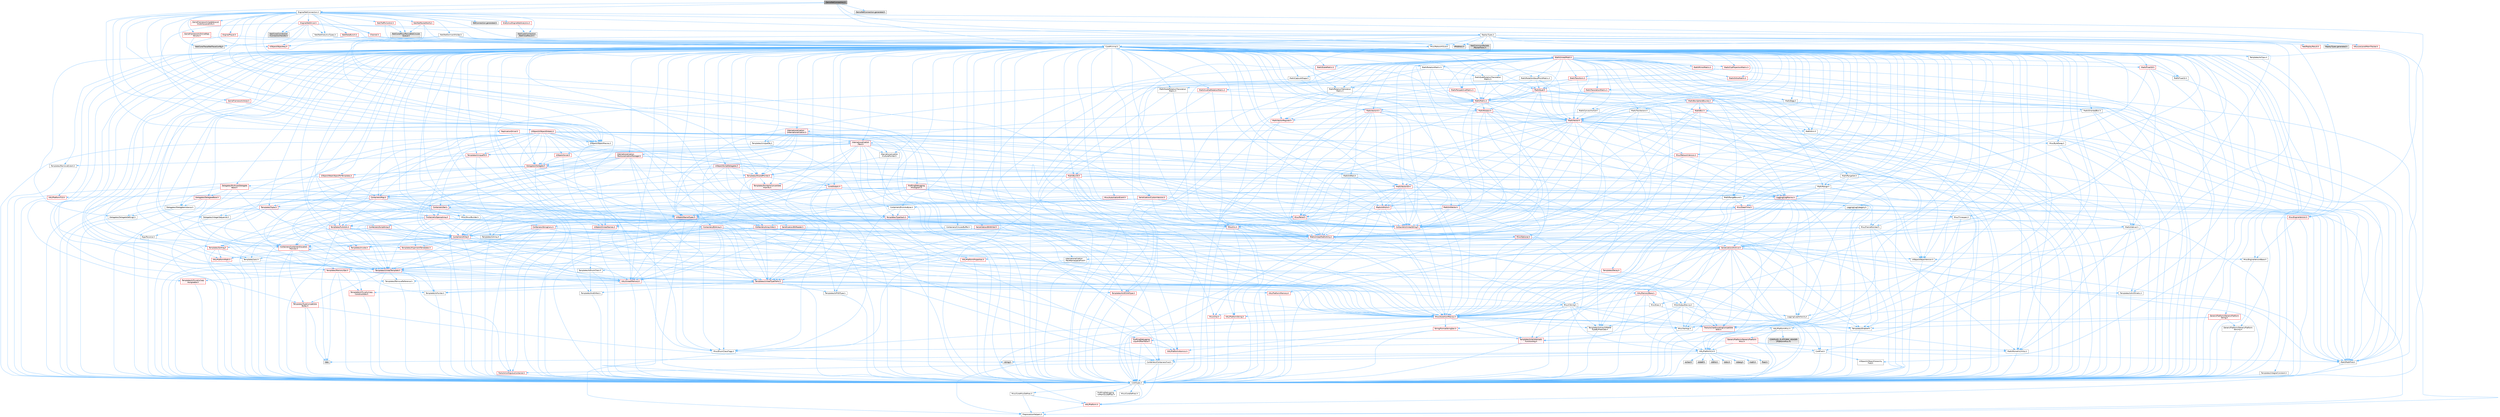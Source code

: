 digraph "DemoNetConnection.h"
{
 // INTERACTIVE_SVG=YES
 // LATEX_PDF_SIZE
  bgcolor="transparent";
  edge [fontname=Helvetica,fontsize=10,labelfontname=Helvetica,labelfontsize=10];
  node [fontname=Helvetica,fontsize=10,shape=box,height=0.2,width=0.4];
  Node1 [id="Node000001",label="DemoNetConnection.h",height=0.2,width=0.4,color="gray40", fillcolor="grey60", style="filled", fontcolor="black",tooltip=" "];
  Node1 -> Node2 [id="edge1_Node000001_Node000002",color="steelblue1",style="solid",tooltip=" "];
  Node2 [id="Node000002",label="CoreMinimal.h",height=0.2,width=0.4,color="grey40", fillcolor="white", style="filled",URL="$d7/d67/CoreMinimal_8h.html",tooltip=" "];
  Node2 -> Node3 [id="edge2_Node000002_Node000003",color="steelblue1",style="solid",tooltip=" "];
  Node3 [id="Node000003",label="CoreTypes.h",height=0.2,width=0.4,color="grey40", fillcolor="white", style="filled",URL="$dc/dec/CoreTypes_8h.html",tooltip=" "];
  Node3 -> Node4 [id="edge3_Node000003_Node000004",color="steelblue1",style="solid",tooltip=" "];
  Node4 [id="Node000004",label="HAL/Platform.h",height=0.2,width=0.4,color="red", fillcolor="#FFF0F0", style="filled",URL="$d9/dd0/Platform_8h.html",tooltip=" "];
  Node4 -> Node8 [id="edge4_Node000004_Node000008",color="steelblue1",style="solid",tooltip=" "];
  Node8 [id="Node000008",label="PreprocessorHelpers.h",height=0.2,width=0.4,color="grey40", fillcolor="white", style="filled",URL="$db/ddb/PreprocessorHelpers_8h.html",tooltip=" "];
  Node3 -> Node14 [id="edge5_Node000003_Node000014",color="steelblue1",style="solid",tooltip=" "];
  Node14 [id="Node000014",label="ProfilingDebugging\l/UMemoryDefines.h",height=0.2,width=0.4,color="grey40", fillcolor="white", style="filled",URL="$d2/da2/UMemoryDefines_8h.html",tooltip=" "];
  Node3 -> Node15 [id="edge6_Node000003_Node000015",color="steelblue1",style="solid",tooltip=" "];
  Node15 [id="Node000015",label="Misc/CoreMiscDefines.h",height=0.2,width=0.4,color="grey40", fillcolor="white", style="filled",URL="$da/d38/CoreMiscDefines_8h.html",tooltip=" "];
  Node15 -> Node4 [id="edge7_Node000015_Node000004",color="steelblue1",style="solid",tooltip=" "];
  Node15 -> Node8 [id="edge8_Node000015_Node000008",color="steelblue1",style="solid",tooltip=" "];
  Node3 -> Node16 [id="edge9_Node000003_Node000016",color="steelblue1",style="solid",tooltip=" "];
  Node16 [id="Node000016",label="Misc/CoreDefines.h",height=0.2,width=0.4,color="grey40", fillcolor="white", style="filled",URL="$d3/dd2/CoreDefines_8h.html",tooltip=" "];
  Node2 -> Node17 [id="edge10_Node000002_Node000017",color="steelblue1",style="solid",tooltip=" "];
  Node17 [id="Node000017",label="CoreFwd.h",height=0.2,width=0.4,color="grey40", fillcolor="white", style="filled",URL="$d1/d1e/CoreFwd_8h.html",tooltip=" "];
  Node17 -> Node3 [id="edge11_Node000017_Node000003",color="steelblue1",style="solid",tooltip=" "];
  Node17 -> Node18 [id="edge12_Node000017_Node000018",color="steelblue1",style="solid",tooltip=" "];
  Node18 [id="Node000018",label="Containers/ContainersFwd.h",height=0.2,width=0.4,color="grey40", fillcolor="white", style="filled",URL="$d4/d0a/ContainersFwd_8h.html",tooltip=" "];
  Node18 -> Node4 [id="edge13_Node000018_Node000004",color="steelblue1",style="solid",tooltip=" "];
  Node18 -> Node3 [id="edge14_Node000018_Node000003",color="steelblue1",style="solid",tooltip=" "];
  Node18 -> Node19 [id="edge15_Node000018_Node000019",color="steelblue1",style="solid",tooltip=" "];
  Node19 [id="Node000019",label="Traits/IsContiguousContainer.h",height=0.2,width=0.4,color="red", fillcolor="#FFF0F0", style="filled",URL="$d5/d3c/IsContiguousContainer_8h.html",tooltip=" "];
  Node19 -> Node3 [id="edge16_Node000019_Node000003",color="steelblue1",style="solid",tooltip=" "];
  Node17 -> Node22 [id="edge17_Node000017_Node000022",color="steelblue1",style="solid",tooltip=" "];
  Node22 [id="Node000022",label="Math/MathFwd.h",height=0.2,width=0.4,color="grey40", fillcolor="white", style="filled",URL="$d2/d10/MathFwd_8h.html",tooltip=" "];
  Node22 -> Node4 [id="edge18_Node000022_Node000004",color="steelblue1",style="solid",tooltip=" "];
  Node17 -> Node23 [id="edge19_Node000017_Node000023",color="steelblue1",style="solid",tooltip=" "];
  Node23 [id="Node000023",label="UObject/UObjectHierarchy\lFwd.h",height=0.2,width=0.4,color="grey40", fillcolor="white", style="filled",URL="$d3/d13/UObjectHierarchyFwd_8h.html",tooltip=" "];
  Node2 -> Node23 [id="edge20_Node000002_Node000023",color="steelblue1",style="solid",tooltip=" "];
  Node2 -> Node18 [id="edge21_Node000002_Node000018",color="steelblue1",style="solid",tooltip=" "];
  Node2 -> Node24 [id="edge22_Node000002_Node000024",color="steelblue1",style="solid",tooltip=" "];
  Node24 [id="Node000024",label="Misc/VarArgs.h",height=0.2,width=0.4,color="grey40", fillcolor="white", style="filled",URL="$d5/d6f/VarArgs_8h.html",tooltip=" "];
  Node24 -> Node3 [id="edge23_Node000024_Node000003",color="steelblue1",style="solid",tooltip=" "];
  Node2 -> Node25 [id="edge24_Node000002_Node000025",color="steelblue1",style="solid",tooltip=" "];
  Node25 [id="Node000025",label="Logging/LogVerbosity.h",height=0.2,width=0.4,color="grey40", fillcolor="white", style="filled",URL="$d2/d8f/LogVerbosity_8h.html",tooltip=" "];
  Node25 -> Node3 [id="edge25_Node000025_Node000003",color="steelblue1",style="solid",tooltip=" "];
  Node2 -> Node26 [id="edge26_Node000002_Node000026",color="steelblue1",style="solid",tooltip=" "];
  Node26 [id="Node000026",label="Misc/OutputDevice.h",height=0.2,width=0.4,color="grey40", fillcolor="white", style="filled",URL="$d7/d32/OutputDevice_8h.html",tooltip=" "];
  Node26 -> Node17 [id="edge27_Node000026_Node000017",color="steelblue1",style="solid",tooltip=" "];
  Node26 -> Node3 [id="edge28_Node000026_Node000003",color="steelblue1",style="solid",tooltip=" "];
  Node26 -> Node25 [id="edge29_Node000026_Node000025",color="steelblue1",style="solid",tooltip=" "];
  Node26 -> Node24 [id="edge30_Node000026_Node000024",color="steelblue1",style="solid",tooltip=" "];
  Node26 -> Node27 [id="edge31_Node000026_Node000027",color="steelblue1",style="solid",tooltip=" "];
  Node27 [id="Node000027",label="Templates/IsArrayOrRefOf\lTypeByPredicate.h",height=0.2,width=0.4,color="grey40", fillcolor="white", style="filled",URL="$d6/da1/IsArrayOrRefOfTypeByPredicate_8h.html",tooltip=" "];
  Node27 -> Node3 [id="edge32_Node000027_Node000003",color="steelblue1",style="solid",tooltip=" "];
  Node26 -> Node28 [id="edge33_Node000026_Node000028",color="steelblue1",style="solid",tooltip=" "];
  Node28 [id="Node000028",label="Templates/IsValidVariadic\lFunctionArg.h",height=0.2,width=0.4,color="red", fillcolor="#FFF0F0", style="filled",URL="$d0/dc8/IsValidVariadicFunctionArg_8h.html",tooltip=" "];
  Node28 -> Node3 [id="edge34_Node000028_Node000003",color="steelblue1",style="solid",tooltip=" "];
  Node26 -> Node30 [id="edge35_Node000026_Node000030",color="steelblue1",style="solid",tooltip=" "];
  Node30 [id="Node000030",label="Traits/IsCharEncodingCompatible\lWith.h",height=0.2,width=0.4,color="red", fillcolor="#FFF0F0", style="filled",URL="$df/dd1/IsCharEncodingCompatibleWith_8h.html",tooltip=" "];
  Node2 -> Node32 [id="edge36_Node000002_Node000032",color="steelblue1",style="solid",tooltip=" "];
  Node32 [id="Node000032",label="HAL/PlatformCrt.h",height=0.2,width=0.4,color="grey40", fillcolor="white", style="filled",URL="$d8/d75/PlatformCrt_8h.html",tooltip=" "];
  Node32 -> Node33 [id="edge37_Node000032_Node000033",color="steelblue1",style="solid",tooltip=" "];
  Node33 [id="Node000033",label="new",height=0.2,width=0.4,color="grey60", fillcolor="#E0E0E0", style="filled",tooltip=" "];
  Node32 -> Node34 [id="edge38_Node000032_Node000034",color="steelblue1",style="solid",tooltip=" "];
  Node34 [id="Node000034",label="wchar.h",height=0.2,width=0.4,color="grey60", fillcolor="#E0E0E0", style="filled",tooltip=" "];
  Node32 -> Node35 [id="edge39_Node000032_Node000035",color="steelblue1",style="solid",tooltip=" "];
  Node35 [id="Node000035",label="stddef.h",height=0.2,width=0.4,color="grey60", fillcolor="#E0E0E0", style="filled",tooltip=" "];
  Node32 -> Node36 [id="edge40_Node000032_Node000036",color="steelblue1",style="solid",tooltip=" "];
  Node36 [id="Node000036",label="stdlib.h",height=0.2,width=0.4,color="grey60", fillcolor="#E0E0E0", style="filled",tooltip=" "];
  Node32 -> Node37 [id="edge41_Node000032_Node000037",color="steelblue1",style="solid",tooltip=" "];
  Node37 [id="Node000037",label="stdio.h",height=0.2,width=0.4,color="grey60", fillcolor="#E0E0E0", style="filled",tooltip=" "];
  Node32 -> Node38 [id="edge42_Node000032_Node000038",color="steelblue1",style="solid",tooltip=" "];
  Node38 [id="Node000038",label="stdarg.h",height=0.2,width=0.4,color="grey60", fillcolor="#E0E0E0", style="filled",tooltip=" "];
  Node32 -> Node39 [id="edge43_Node000032_Node000039",color="steelblue1",style="solid",tooltip=" "];
  Node39 [id="Node000039",label="math.h",height=0.2,width=0.4,color="grey60", fillcolor="#E0E0E0", style="filled",tooltip=" "];
  Node32 -> Node40 [id="edge44_Node000032_Node000040",color="steelblue1",style="solid",tooltip=" "];
  Node40 [id="Node000040",label="float.h",height=0.2,width=0.4,color="grey60", fillcolor="#E0E0E0", style="filled",tooltip=" "];
  Node32 -> Node41 [id="edge45_Node000032_Node000041",color="steelblue1",style="solid",tooltip=" "];
  Node41 [id="Node000041",label="string.h",height=0.2,width=0.4,color="grey60", fillcolor="#E0E0E0", style="filled",tooltip=" "];
  Node2 -> Node42 [id="edge46_Node000002_Node000042",color="steelblue1",style="solid",tooltip=" "];
  Node42 [id="Node000042",label="HAL/PlatformMisc.h",height=0.2,width=0.4,color="grey40", fillcolor="white", style="filled",URL="$d0/df5/PlatformMisc_8h.html",tooltip=" "];
  Node42 -> Node3 [id="edge47_Node000042_Node000003",color="steelblue1",style="solid",tooltip=" "];
  Node42 -> Node43 [id="edge48_Node000042_Node000043",color="steelblue1",style="solid",tooltip=" "];
  Node43 [id="Node000043",label="GenericPlatform/GenericPlatform\lMisc.h",height=0.2,width=0.4,color="red", fillcolor="#FFF0F0", style="filled",URL="$db/d9a/GenericPlatformMisc_8h.html",tooltip=" "];
  Node43 -> Node17 [id="edge49_Node000043_Node000017",color="steelblue1",style="solid",tooltip=" "];
  Node43 -> Node3 [id="edge50_Node000043_Node000003",color="steelblue1",style="solid",tooltip=" "];
  Node43 -> Node32 [id="edge51_Node000043_Node000032",color="steelblue1",style="solid",tooltip=" "];
  Node43 -> Node47 [id="edge52_Node000043_Node000047",color="steelblue1",style="solid",tooltip=" "];
  Node47 [id="Node000047",label="Math/NumericLimits.h",height=0.2,width=0.4,color="grey40", fillcolor="white", style="filled",URL="$df/d1b/NumericLimits_8h.html",tooltip=" "];
  Node47 -> Node3 [id="edge53_Node000047_Node000003",color="steelblue1",style="solid",tooltip=" "];
  Node43 -> Node49 [id="edge54_Node000043_Node000049",color="steelblue1",style="solid",tooltip=" "];
  Node49 [id="Node000049",label="Misc/EnumClassFlags.h",height=0.2,width=0.4,color="grey40", fillcolor="white", style="filled",URL="$d8/de7/EnumClassFlags_8h.html",tooltip=" "];
  Node42 -> Node52 [id="edge55_Node000042_Node000052",color="steelblue1",style="solid",tooltip=" "];
  Node52 [id="Node000052",label="COMPILED_PLATFORM_HEADER\l(PlatformMisc.h)",height=0.2,width=0.4,color="grey60", fillcolor="#E0E0E0", style="filled",tooltip=" "];
  Node42 -> Node53 [id="edge56_Node000042_Node000053",color="steelblue1",style="solid",tooltip=" "];
  Node53 [id="Node000053",label="ProfilingDebugging\l/CpuProfilerTrace.h",height=0.2,width=0.4,color="red", fillcolor="#FFF0F0", style="filled",URL="$da/dcb/CpuProfilerTrace_8h.html",tooltip=" "];
  Node53 -> Node3 [id="edge57_Node000053_Node000003",color="steelblue1",style="solid",tooltip=" "];
  Node53 -> Node18 [id="edge58_Node000053_Node000018",color="steelblue1",style="solid",tooltip=" "];
  Node53 -> Node54 [id="edge59_Node000053_Node000054",color="steelblue1",style="solid",tooltip=" "];
  Node54 [id="Node000054",label="HAL/PlatformAtomics.h",height=0.2,width=0.4,color="red", fillcolor="#FFF0F0", style="filled",URL="$d3/d36/PlatformAtomics_8h.html",tooltip=" "];
  Node54 -> Node3 [id="edge60_Node000054_Node000003",color="steelblue1",style="solid",tooltip=" "];
  Node53 -> Node8 [id="edge61_Node000053_Node000008",color="steelblue1",style="solid",tooltip=" "];
  Node2 -> Node61 [id="edge62_Node000002_Node000061",color="steelblue1",style="solid",tooltip=" "];
  Node61 [id="Node000061",label="Misc/AssertionMacros.h",height=0.2,width=0.4,color="red", fillcolor="#FFF0F0", style="filled",URL="$d0/dfa/AssertionMacros_8h.html",tooltip=" "];
  Node61 -> Node3 [id="edge63_Node000061_Node000003",color="steelblue1",style="solid",tooltip=" "];
  Node61 -> Node4 [id="edge64_Node000061_Node000004",color="steelblue1",style="solid",tooltip=" "];
  Node61 -> Node42 [id="edge65_Node000061_Node000042",color="steelblue1",style="solid",tooltip=" "];
  Node61 -> Node8 [id="edge66_Node000061_Node000008",color="steelblue1",style="solid",tooltip=" "];
  Node61 -> Node62 [id="edge67_Node000061_Node000062",color="steelblue1",style="solid",tooltip=" "];
  Node62 [id="Node000062",label="Templates/EnableIf.h",height=0.2,width=0.4,color="grey40", fillcolor="white", style="filled",URL="$d7/d60/EnableIf_8h.html",tooltip=" "];
  Node62 -> Node3 [id="edge68_Node000062_Node000003",color="steelblue1",style="solid",tooltip=" "];
  Node61 -> Node27 [id="edge69_Node000061_Node000027",color="steelblue1",style="solid",tooltip=" "];
  Node61 -> Node28 [id="edge70_Node000061_Node000028",color="steelblue1",style="solid",tooltip=" "];
  Node61 -> Node30 [id="edge71_Node000061_Node000030",color="steelblue1",style="solid",tooltip=" "];
  Node61 -> Node24 [id="edge72_Node000061_Node000024",color="steelblue1",style="solid",tooltip=" "];
  Node61 -> Node63 [id="edge73_Node000061_Node000063",color="steelblue1",style="solid",tooltip=" "];
  Node63 [id="Node000063",label="String/FormatStringSan.h",height=0.2,width=0.4,color="red", fillcolor="#FFF0F0", style="filled",URL="$d3/d8b/FormatStringSan_8h.html",tooltip=" "];
  Node63 -> Node3 [id="edge74_Node000063_Node000003",color="steelblue1",style="solid",tooltip=" "];
  Node63 -> Node28 [id="edge75_Node000063_Node000028",color="steelblue1",style="solid",tooltip=" "];
  Node63 -> Node18 [id="edge76_Node000063_Node000018",color="steelblue1",style="solid",tooltip=" "];
  Node2 -> Node70 [id="edge77_Node000002_Node000070",color="steelblue1",style="solid",tooltip=" "];
  Node70 [id="Node000070",label="Templates/IsPointer.h",height=0.2,width=0.4,color="grey40", fillcolor="white", style="filled",URL="$d7/d05/IsPointer_8h.html",tooltip=" "];
  Node70 -> Node3 [id="edge78_Node000070_Node000003",color="steelblue1",style="solid",tooltip=" "];
  Node2 -> Node71 [id="edge79_Node000002_Node000071",color="steelblue1",style="solid",tooltip=" "];
  Node71 [id="Node000071",label="HAL/PlatformMemory.h",height=0.2,width=0.4,color="red", fillcolor="#FFF0F0", style="filled",URL="$de/d68/PlatformMemory_8h.html",tooltip=" "];
  Node71 -> Node3 [id="edge80_Node000071_Node000003",color="steelblue1",style="solid",tooltip=" "];
  Node2 -> Node54 [id="edge81_Node000002_Node000054",color="steelblue1",style="solid",tooltip=" "];
  Node2 -> Node76 [id="edge82_Node000002_Node000076",color="steelblue1",style="solid",tooltip=" "];
  Node76 [id="Node000076",label="Misc/Exec.h",height=0.2,width=0.4,color="grey40", fillcolor="white", style="filled",URL="$de/ddb/Exec_8h.html",tooltip=" "];
  Node76 -> Node3 [id="edge83_Node000076_Node000003",color="steelblue1",style="solid",tooltip=" "];
  Node76 -> Node61 [id="edge84_Node000076_Node000061",color="steelblue1",style="solid",tooltip=" "];
  Node2 -> Node77 [id="edge85_Node000002_Node000077",color="steelblue1",style="solid",tooltip=" "];
  Node77 [id="Node000077",label="HAL/MemoryBase.h",height=0.2,width=0.4,color="red", fillcolor="#FFF0F0", style="filled",URL="$d6/d9f/MemoryBase_8h.html",tooltip=" "];
  Node77 -> Node3 [id="edge86_Node000077_Node000003",color="steelblue1",style="solid",tooltip=" "];
  Node77 -> Node54 [id="edge87_Node000077_Node000054",color="steelblue1",style="solid",tooltip=" "];
  Node77 -> Node32 [id="edge88_Node000077_Node000032",color="steelblue1",style="solid",tooltip=" "];
  Node77 -> Node76 [id="edge89_Node000077_Node000076",color="steelblue1",style="solid",tooltip=" "];
  Node77 -> Node26 [id="edge90_Node000077_Node000026",color="steelblue1",style="solid",tooltip=" "];
  Node2 -> Node87 [id="edge91_Node000002_Node000087",color="steelblue1",style="solid",tooltip=" "];
  Node87 [id="Node000087",label="HAL/UnrealMemory.h",height=0.2,width=0.4,color="red", fillcolor="#FFF0F0", style="filled",URL="$d9/d96/UnrealMemory_8h.html",tooltip=" "];
  Node87 -> Node3 [id="edge92_Node000087_Node000003",color="steelblue1",style="solid",tooltip=" "];
  Node87 -> Node77 [id="edge93_Node000087_Node000077",color="steelblue1",style="solid",tooltip=" "];
  Node87 -> Node71 [id="edge94_Node000087_Node000071",color="steelblue1",style="solid",tooltip=" "];
  Node87 -> Node70 [id="edge95_Node000087_Node000070",color="steelblue1",style="solid",tooltip=" "];
  Node2 -> Node89 [id="edge96_Node000002_Node000089",color="steelblue1",style="solid",tooltip=" "];
  Node89 [id="Node000089",label="Templates/IsArithmetic.h",height=0.2,width=0.4,color="grey40", fillcolor="white", style="filled",URL="$d2/d5d/IsArithmetic_8h.html",tooltip=" "];
  Node89 -> Node3 [id="edge97_Node000089_Node000003",color="steelblue1",style="solid",tooltip=" "];
  Node2 -> Node83 [id="edge98_Node000002_Node000083",color="steelblue1",style="solid",tooltip=" "];
  Node83 [id="Node000083",label="Templates/AndOrNot.h",height=0.2,width=0.4,color="grey40", fillcolor="white", style="filled",URL="$db/d0a/AndOrNot_8h.html",tooltip=" "];
  Node83 -> Node3 [id="edge99_Node000083_Node000003",color="steelblue1",style="solid",tooltip=" "];
  Node2 -> Node90 [id="edge100_Node000002_Node000090",color="steelblue1",style="solid",tooltip=" "];
  Node90 [id="Node000090",label="Templates/IsPODType.h",height=0.2,width=0.4,color="grey40", fillcolor="white", style="filled",URL="$d7/db1/IsPODType_8h.html",tooltip=" "];
  Node90 -> Node3 [id="edge101_Node000090_Node000003",color="steelblue1",style="solid",tooltip=" "];
  Node2 -> Node91 [id="edge102_Node000002_Node000091",color="steelblue1",style="solid",tooltip=" "];
  Node91 [id="Node000091",label="Templates/IsUECoreType.h",height=0.2,width=0.4,color="red", fillcolor="#FFF0F0", style="filled",URL="$d1/db8/IsUECoreType_8h.html",tooltip=" "];
  Node91 -> Node3 [id="edge103_Node000091_Node000003",color="steelblue1",style="solid",tooltip=" "];
  Node2 -> Node84 [id="edge104_Node000002_Node000084",color="steelblue1",style="solid",tooltip=" "];
  Node84 [id="Node000084",label="Templates/IsTriviallyCopy\lConstructible.h",height=0.2,width=0.4,color="red", fillcolor="#FFF0F0", style="filled",URL="$d3/d78/IsTriviallyCopyConstructible_8h.html",tooltip=" "];
  Node84 -> Node3 [id="edge105_Node000084_Node000003",color="steelblue1",style="solid",tooltip=" "];
  Node2 -> Node92 [id="edge106_Node000002_Node000092",color="steelblue1",style="solid",tooltip=" "];
  Node92 [id="Node000092",label="Templates/UnrealTypeTraits.h",height=0.2,width=0.4,color="red", fillcolor="#FFF0F0", style="filled",URL="$d2/d2d/UnrealTypeTraits_8h.html",tooltip=" "];
  Node92 -> Node3 [id="edge107_Node000092_Node000003",color="steelblue1",style="solid",tooltip=" "];
  Node92 -> Node70 [id="edge108_Node000092_Node000070",color="steelblue1",style="solid",tooltip=" "];
  Node92 -> Node61 [id="edge109_Node000092_Node000061",color="steelblue1",style="solid",tooltip=" "];
  Node92 -> Node83 [id="edge110_Node000092_Node000083",color="steelblue1",style="solid",tooltip=" "];
  Node92 -> Node62 [id="edge111_Node000092_Node000062",color="steelblue1",style="solid",tooltip=" "];
  Node92 -> Node89 [id="edge112_Node000092_Node000089",color="steelblue1",style="solid",tooltip=" "];
  Node92 -> Node90 [id="edge113_Node000092_Node000090",color="steelblue1",style="solid",tooltip=" "];
  Node92 -> Node91 [id="edge114_Node000092_Node000091",color="steelblue1",style="solid",tooltip=" "];
  Node92 -> Node84 [id="edge115_Node000092_Node000084",color="steelblue1",style="solid",tooltip=" "];
  Node2 -> Node62 [id="edge116_Node000002_Node000062",color="steelblue1",style="solid",tooltip=" "];
  Node2 -> Node94 [id="edge117_Node000002_Node000094",color="steelblue1",style="solid",tooltip=" "];
  Node94 [id="Node000094",label="Templates/RemoveReference.h",height=0.2,width=0.4,color="grey40", fillcolor="white", style="filled",URL="$da/dbe/RemoveReference_8h.html",tooltip=" "];
  Node94 -> Node3 [id="edge118_Node000094_Node000003",color="steelblue1",style="solid",tooltip=" "];
  Node2 -> Node95 [id="edge119_Node000002_Node000095",color="steelblue1",style="solid",tooltip=" "];
  Node95 [id="Node000095",label="Templates/IntegralConstant.h",height=0.2,width=0.4,color="grey40", fillcolor="white", style="filled",URL="$db/d1b/IntegralConstant_8h.html",tooltip=" "];
  Node95 -> Node3 [id="edge120_Node000095_Node000003",color="steelblue1",style="solid",tooltip=" "];
  Node2 -> Node96 [id="edge121_Node000002_Node000096",color="steelblue1",style="solid",tooltip=" "];
  Node96 [id="Node000096",label="Templates/IsClass.h",height=0.2,width=0.4,color="grey40", fillcolor="white", style="filled",URL="$db/dcb/IsClass_8h.html",tooltip=" "];
  Node96 -> Node3 [id="edge122_Node000096_Node000003",color="steelblue1",style="solid",tooltip=" "];
  Node2 -> Node97 [id="edge123_Node000002_Node000097",color="steelblue1",style="solid",tooltip=" "];
  Node97 [id="Node000097",label="Templates/TypeCompatible\lBytes.h",height=0.2,width=0.4,color="red", fillcolor="#FFF0F0", style="filled",URL="$df/d0a/TypeCompatibleBytes_8h.html",tooltip=" "];
  Node97 -> Node3 [id="edge124_Node000097_Node000003",color="steelblue1",style="solid",tooltip=" "];
  Node97 -> Node41 [id="edge125_Node000097_Node000041",color="steelblue1",style="solid",tooltip=" "];
  Node97 -> Node33 [id="edge126_Node000097_Node000033",color="steelblue1",style="solid",tooltip=" "];
  Node2 -> Node19 [id="edge127_Node000002_Node000019",color="steelblue1",style="solid",tooltip=" "];
  Node2 -> Node98 [id="edge128_Node000002_Node000098",color="steelblue1",style="solid",tooltip=" "];
  Node98 [id="Node000098",label="Templates/UnrealTemplate.h",height=0.2,width=0.4,color="red", fillcolor="#FFF0F0", style="filled",URL="$d4/d24/UnrealTemplate_8h.html",tooltip=" "];
  Node98 -> Node3 [id="edge129_Node000098_Node000003",color="steelblue1",style="solid",tooltip=" "];
  Node98 -> Node70 [id="edge130_Node000098_Node000070",color="steelblue1",style="solid",tooltip=" "];
  Node98 -> Node87 [id="edge131_Node000098_Node000087",color="steelblue1",style="solid",tooltip=" "];
  Node98 -> Node92 [id="edge132_Node000098_Node000092",color="steelblue1",style="solid",tooltip=" "];
  Node98 -> Node94 [id="edge133_Node000098_Node000094",color="steelblue1",style="solid",tooltip=" "];
  Node98 -> Node97 [id="edge134_Node000098_Node000097",color="steelblue1",style="solid",tooltip=" "];
  Node98 -> Node19 [id="edge135_Node000098_Node000019",color="steelblue1",style="solid",tooltip=" "];
  Node2 -> Node47 [id="edge136_Node000002_Node000047",color="steelblue1",style="solid",tooltip=" "];
  Node2 -> Node102 [id="edge137_Node000002_Node000102",color="steelblue1",style="solid",tooltip=" "];
  Node102 [id="Node000102",label="HAL/PlatformMath.h",height=0.2,width=0.4,color="red", fillcolor="#FFF0F0", style="filled",URL="$dc/d53/PlatformMath_8h.html",tooltip=" "];
  Node102 -> Node3 [id="edge138_Node000102_Node000003",color="steelblue1",style="solid",tooltip=" "];
  Node2 -> Node85 [id="edge139_Node000002_Node000085",color="steelblue1",style="solid",tooltip=" "];
  Node85 [id="Node000085",label="Templates/IsTriviallyCopy\lAssignable.h",height=0.2,width=0.4,color="red", fillcolor="#FFF0F0", style="filled",URL="$d2/df2/IsTriviallyCopyAssignable_8h.html",tooltip=" "];
  Node85 -> Node3 [id="edge140_Node000085_Node000003",color="steelblue1",style="solid",tooltip=" "];
  Node2 -> Node110 [id="edge141_Node000002_Node000110",color="steelblue1",style="solid",tooltip=" "];
  Node110 [id="Node000110",label="Templates/MemoryOps.h",height=0.2,width=0.4,color="red", fillcolor="#FFF0F0", style="filled",URL="$db/dea/MemoryOps_8h.html",tooltip=" "];
  Node110 -> Node3 [id="edge142_Node000110_Node000003",color="steelblue1",style="solid",tooltip=" "];
  Node110 -> Node87 [id="edge143_Node000110_Node000087",color="steelblue1",style="solid",tooltip=" "];
  Node110 -> Node85 [id="edge144_Node000110_Node000085",color="steelblue1",style="solid",tooltip=" "];
  Node110 -> Node84 [id="edge145_Node000110_Node000084",color="steelblue1",style="solid",tooltip=" "];
  Node110 -> Node92 [id="edge146_Node000110_Node000092",color="steelblue1",style="solid",tooltip=" "];
  Node110 -> Node33 [id="edge147_Node000110_Node000033",color="steelblue1",style="solid",tooltip=" "];
  Node2 -> Node111 [id="edge148_Node000002_Node000111",color="steelblue1",style="solid",tooltip=" "];
  Node111 [id="Node000111",label="Containers/ContainerAllocation\lPolicies.h",height=0.2,width=0.4,color="red", fillcolor="#FFF0F0", style="filled",URL="$d7/dff/ContainerAllocationPolicies_8h.html",tooltip=" "];
  Node111 -> Node3 [id="edge149_Node000111_Node000003",color="steelblue1",style="solid",tooltip=" "];
  Node111 -> Node111 [id="edge150_Node000111_Node000111",color="steelblue1",style="solid",tooltip=" "];
  Node111 -> Node102 [id="edge151_Node000111_Node000102",color="steelblue1",style="solid",tooltip=" "];
  Node111 -> Node87 [id="edge152_Node000111_Node000087",color="steelblue1",style="solid",tooltip=" "];
  Node111 -> Node47 [id="edge153_Node000111_Node000047",color="steelblue1",style="solid",tooltip=" "];
  Node111 -> Node61 [id="edge154_Node000111_Node000061",color="steelblue1",style="solid",tooltip=" "];
  Node111 -> Node110 [id="edge155_Node000111_Node000110",color="steelblue1",style="solid",tooltip=" "];
  Node111 -> Node97 [id="edge156_Node000111_Node000097",color="steelblue1",style="solid",tooltip=" "];
  Node2 -> Node114 [id="edge157_Node000002_Node000114",color="steelblue1",style="solid",tooltip=" "];
  Node114 [id="Node000114",label="Templates/IsEnumClass.h",height=0.2,width=0.4,color="grey40", fillcolor="white", style="filled",URL="$d7/d15/IsEnumClass_8h.html",tooltip=" "];
  Node114 -> Node3 [id="edge158_Node000114_Node000003",color="steelblue1",style="solid",tooltip=" "];
  Node114 -> Node83 [id="edge159_Node000114_Node000083",color="steelblue1",style="solid",tooltip=" "];
  Node2 -> Node115 [id="edge160_Node000002_Node000115",color="steelblue1",style="solid",tooltip=" "];
  Node115 [id="Node000115",label="HAL/PlatformProperties.h",height=0.2,width=0.4,color="red", fillcolor="#FFF0F0", style="filled",URL="$d9/db0/PlatformProperties_8h.html",tooltip=" "];
  Node115 -> Node3 [id="edge161_Node000115_Node000003",color="steelblue1",style="solid",tooltip=" "];
  Node2 -> Node118 [id="edge162_Node000002_Node000118",color="steelblue1",style="solid",tooltip=" "];
  Node118 [id="Node000118",label="Misc/EngineVersionBase.h",height=0.2,width=0.4,color="grey40", fillcolor="white", style="filled",URL="$d5/d2b/EngineVersionBase_8h.html",tooltip=" "];
  Node118 -> Node3 [id="edge163_Node000118_Node000003",color="steelblue1",style="solid",tooltip=" "];
  Node2 -> Node119 [id="edge164_Node000002_Node000119",color="steelblue1",style="solid",tooltip=" "];
  Node119 [id="Node000119",label="Internationalization\l/TextNamespaceFwd.h",height=0.2,width=0.4,color="grey40", fillcolor="white", style="filled",URL="$d8/d97/TextNamespaceFwd_8h.html",tooltip=" "];
  Node119 -> Node3 [id="edge165_Node000119_Node000003",color="steelblue1",style="solid",tooltip=" "];
  Node2 -> Node120 [id="edge166_Node000002_Node000120",color="steelblue1",style="solid",tooltip=" "];
  Node120 [id="Node000120",label="Serialization/Archive.h",height=0.2,width=0.4,color="red", fillcolor="#FFF0F0", style="filled",URL="$d7/d3b/Archive_8h.html",tooltip=" "];
  Node120 -> Node17 [id="edge167_Node000120_Node000017",color="steelblue1",style="solid",tooltip=" "];
  Node120 -> Node3 [id="edge168_Node000120_Node000003",color="steelblue1",style="solid",tooltip=" "];
  Node120 -> Node115 [id="edge169_Node000120_Node000115",color="steelblue1",style="solid",tooltip=" "];
  Node120 -> Node119 [id="edge170_Node000120_Node000119",color="steelblue1",style="solid",tooltip=" "];
  Node120 -> Node22 [id="edge171_Node000120_Node000022",color="steelblue1",style="solid",tooltip=" "];
  Node120 -> Node61 [id="edge172_Node000120_Node000061",color="steelblue1",style="solid",tooltip=" "];
  Node120 -> Node118 [id="edge173_Node000120_Node000118",color="steelblue1",style="solid",tooltip=" "];
  Node120 -> Node24 [id="edge174_Node000120_Node000024",color="steelblue1",style="solid",tooltip=" "];
  Node120 -> Node62 [id="edge175_Node000120_Node000062",color="steelblue1",style="solid",tooltip=" "];
  Node120 -> Node27 [id="edge176_Node000120_Node000027",color="steelblue1",style="solid",tooltip=" "];
  Node120 -> Node114 [id="edge177_Node000120_Node000114",color="steelblue1",style="solid",tooltip=" "];
  Node120 -> Node28 [id="edge178_Node000120_Node000028",color="steelblue1",style="solid",tooltip=" "];
  Node120 -> Node98 [id="edge179_Node000120_Node000098",color="steelblue1",style="solid",tooltip=" "];
  Node120 -> Node30 [id="edge180_Node000120_Node000030",color="steelblue1",style="solid",tooltip=" "];
  Node120 -> Node123 [id="edge181_Node000120_Node000123",color="steelblue1",style="solid",tooltip=" "];
  Node123 [id="Node000123",label="UObject/ObjectVersion.h",height=0.2,width=0.4,color="grey40", fillcolor="white", style="filled",URL="$da/d63/ObjectVersion_8h.html",tooltip=" "];
  Node123 -> Node3 [id="edge182_Node000123_Node000003",color="steelblue1",style="solid",tooltip=" "];
  Node2 -> Node124 [id="edge183_Node000002_Node000124",color="steelblue1",style="solid",tooltip=" "];
  Node124 [id="Node000124",label="Templates/Less.h",height=0.2,width=0.4,color="grey40", fillcolor="white", style="filled",URL="$de/dc8/Less_8h.html",tooltip=" "];
  Node124 -> Node3 [id="edge184_Node000124_Node000003",color="steelblue1",style="solid",tooltip=" "];
  Node124 -> Node98 [id="edge185_Node000124_Node000098",color="steelblue1",style="solid",tooltip=" "];
  Node2 -> Node125 [id="edge186_Node000002_Node000125",color="steelblue1",style="solid",tooltip=" "];
  Node125 [id="Node000125",label="Templates/Sorting.h",height=0.2,width=0.4,color="red", fillcolor="#FFF0F0", style="filled",URL="$d3/d9e/Sorting_8h.html",tooltip=" "];
  Node125 -> Node3 [id="edge187_Node000125_Node000003",color="steelblue1",style="solid",tooltip=" "];
  Node125 -> Node102 [id="edge188_Node000125_Node000102",color="steelblue1",style="solid",tooltip=" "];
  Node125 -> Node124 [id="edge189_Node000125_Node000124",color="steelblue1",style="solid",tooltip=" "];
  Node2 -> Node136 [id="edge190_Node000002_Node000136",color="steelblue1",style="solid",tooltip=" "];
  Node136 [id="Node000136",label="Misc/Char.h",height=0.2,width=0.4,color="red", fillcolor="#FFF0F0", style="filled",URL="$d0/d58/Char_8h.html",tooltip=" "];
  Node136 -> Node3 [id="edge191_Node000136_Node000003",color="steelblue1",style="solid",tooltip=" "];
  Node2 -> Node139 [id="edge192_Node000002_Node000139",color="steelblue1",style="solid",tooltip=" "];
  Node139 [id="Node000139",label="GenericPlatform/GenericPlatform\lStricmp.h",height=0.2,width=0.4,color="grey40", fillcolor="white", style="filled",URL="$d2/d86/GenericPlatformStricmp_8h.html",tooltip=" "];
  Node139 -> Node3 [id="edge193_Node000139_Node000003",color="steelblue1",style="solid",tooltip=" "];
  Node2 -> Node140 [id="edge194_Node000002_Node000140",color="steelblue1",style="solid",tooltip=" "];
  Node140 [id="Node000140",label="GenericPlatform/GenericPlatform\lString.h",height=0.2,width=0.4,color="red", fillcolor="#FFF0F0", style="filled",URL="$dd/d20/GenericPlatformString_8h.html",tooltip=" "];
  Node140 -> Node3 [id="edge195_Node000140_Node000003",color="steelblue1",style="solid",tooltip=" "];
  Node140 -> Node139 [id="edge196_Node000140_Node000139",color="steelblue1",style="solid",tooltip=" "];
  Node140 -> Node62 [id="edge197_Node000140_Node000062",color="steelblue1",style="solid",tooltip=" "];
  Node140 -> Node30 [id="edge198_Node000140_Node000030",color="steelblue1",style="solid",tooltip=" "];
  Node2 -> Node73 [id="edge199_Node000002_Node000073",color="steelblue1",style="solid",tooltip=" "];
  Node73 [id="Node000073",label="HAL/PlatformString.h",height=0.2,width=0.4,color="red", fillcolor="#FFF0F0", style="filled",URL="$db/db5/PlatformString_8h.html",tooltip=" "];
  Node73 -> Node3 [id="edge200_Node000073_Node000003",color="steelblue1",style="solid",tooltip=" "];
  Node2 -> Node143 [id="edge201_Node000002_Node000143",color="steelblue1",style="solid",tooltip=" "];
  Node143 [id="Node000143",label="Misc/CString.h",height=0.2,width=0.4,color="grey40", fillcolor="white", style="filled",URL="$d2/d49/CString_8h.html",tooltip=" "];
  Node143 -> Node3 [id="edge202_Node000143_Node000003",color="steelblue1",style="solid",tooltip=" "];
  Node143 -> Node32 [id="edge203_Node000143_Node000032",color="steelblue1",style="solid",tooltip=" "];
  Node143 -> Node73 [id="edge204_Node000143_Node000073",color="steelblue1",style="solid",tooltip=" "];
  Node143 -> Node61 [id="edge205_Node000143_Node000061",color="steelblue1",style="solid",tooltip=" "];
  Node143 -> Node136 [id="edge206_Node000143_Node000136",color="steelblue1",style="solid",tooltip=" "];
  Node143 -> Node24 [id="edge207_Node000143_Node000024",color="steelblue1",style="solid",tooltip=" "];
  Node143 -> Node27 [id="edge208_Node000143_Node000027",color="steelblue1",style="solid",tooltip=" "];
  Node143 -> Node28 [id="edge209_Node000143_Node000028",color="steelblue1",style="solid",tooltip=" "];
  Node143 -> Node30 [id="edge210_Node000143_Node000030",color="steelblue1",style="solid",tooltip=" "];
  Node2 -> Node144 [id="edge211_Node000002_Node000144",color="steelblue1",style="solid",tooltip=" "];
  Node144 [id="Node000144",label="Misc/Crc.h",height=0.2,width=0.4,color="red", fillcolor="#FFF0F0", style="filled",URL="$d4/dd2/Crc_8h.html",tooltip=" "];
  Node144 -> Node3 [id="edge212_Node000144_Node000003",color="steelblue1",style="solid",tooltip=" "];
  Node144 -> Node73 [id="edge213_Node000144_Node000073",color="steelblue1",style="solid",tooltip=" "];
  Node144 -> Node61 [id="edge214_Node000144_Node000061",color="steelblue1",style="solid",tooltip=" "];
  Node144 -> Node143 [id="edge215_Node000144_Node000143",color="steelblue1",style="solid",tooltip=" "];
  Node144 -> Node136 [id="edge216_Node000144_Node000136",color="steelblue1",style="solid",tooltip=" "];
  Node144 -> Node92 [id="edge217_Node000144_Node000092",color="steelblue1",style="solid",tooltip=" "];
  Node2 -> Node135 [id="edge218_Node000002_Node000135",color="steelblue1",style="solid",tooltip=" "];
  Node135 [id="Node000135",label="Math/UnrealMathUtility.h",height=0.2,width=0.4,color="red", fillcolor="#FFF0F0", style="filled",URL="$db/db8/UnrealMathUtility_8h.html",tooltip=" "];
  Node135 -> Node3 [id="edge219_Node000135_Node000003",color="steelblue1",style="solid",tooltip=" "];
  Node135 -> Node61 [id="edge220_Node000135_Node000061",color="steelblue1",style="solid",tooltip=" "];
  Node135 -> Node102 [id="edge221_Node000135_Node000102",color="steelblue1",style="solid",tooltip=" "];
  Node135 -> Node22 [id="edge222_Node000135_Node000022",color="steelblue1",style="solid",tooltip=" "];
  Node2 -> Node145 [id="edge223_Node000002_Node000145",color="steelblue1",style="solid",tooltip=" "];
  Node145 [id="Node000145",label="Containers/UnrealString.h",height=0.2,width=0.4,color="red", fillcolor="#FFF0F0", style="filled",URL="$d5/dba/UnrealString_8h.html",tooltip=" "];
  Node2 -> Node149 [id="edge224_Node000002_Node000149",color="steelblue1",style="solid",tooltip=" "];
  Node149 [id="Node000149",label="Containers/Array.h",height=0.2,width=0.4,color="red", fillcolor="#FFF0F0", style="filled",URL="$df/dd0/Array_8h.html",tooltip=" "];
  Node149 -> Node3 [id="edge225_Node000149_Node000003",color="steelblue1",style="solid",tooltip=" "];
  Node149 -> Node61 [id="edge226_Node000149_Node000061",color="steelblue1",style="solid",tooltip=" "];
  Node149 -> Node87 [id="edge227_Node000149_Node000087",color="steelblue1",style="solid",tooltip=" "];
  Node149 -> Node92 [id="edge228_Node000149_Node000092",color="steelblue1",style="solid",tooltip=" "];
  Node149 -> Node98 [id="edge229_Node000149_Node000098",color="steelblue1",style="solid",tooltip=" "];
  Node149 -> Node111 [id="edge230_Node000149_Node000111",color="steelblue1",style="solid",tooltip=" "];
  Node149 -> Node120 [id="edge231_Node000149_Node000120",color="steelblue1",style="solid",tooltip=" "];
  Node149 -> Node128 [id="edge232_Node000149_Node000128",color="steelblue1",style="solid",tooltip=" "];
  Node128 [id="Node000128",label="Templates/Invoke.h",height=0.2,width=0.4,color="red", fillcolor="#FFF0F0", style="filled",URL="$d7/deb/Invoke_8h.html",tooltip=" "];
  Node128 -> Node3 [id="edge233_Node000128_Node000003",color="steelblue1",style="solid",tooltip=" "];
  Node128 -> Node98 [id="edge234_Node000128_Node000098",color="steelblue1",style="solid",tooltip=" "];
  Node149 -> Node124 [id="edge235_Node000149_Node000124",color="steelblue1",style="solid",tooltip=" "];
  Node149 -> Node125 [id="edge236_Node000149_Node000125",color="steelblue1",style="solid",tooltip=" "];
  Node149 -> Node172 [id="edge237_Node000149_Node000172",color="steelblue1",style="solid",tooltip=" "];
  Node172 [id="Node000172",label="Templates/AlignmentTemplates.h",height=0.2,width=0.4,color="red", fillcolor="#FFF0F0", style="filled",URL="$dd/d32/AlignmentTemplates_8h.html",tooltip=" "];
  Node172 -> Node3 [id="edge238_Node000172_Node000003",color="steelblue1",style="solid",tooltip=" "];
  Node172 -> Node70 [id="edge239_Node000172_Node000070",color="steelblue1",style="solid",tooltip=" "];
  Node2 -> Node173 [id="edge240_Node000002_Node000173",color="steelblue1",style="solid",tooltip=" "];
  Node173 [id="Node000173",label="Misc/FrameNumber.h",height=0.2,width=0.4,color="grey40", fillcolor="white", style="filled",URL="$dd/dbd/FrameNumber_8h.html",tooltip=" "];
  Node173 -> Node3 [id="edge241_Node000173_Node000003",color="steelblue1",style="solid",tooltip=" "];
  Node173 -> Node47 [id="edge242_Node000173_Node000047",color="steelblue1",style="solid",tooltip=" "];
  Node173 -> Node135 [id="edge243_Node000173_Node000135",color="steelblue1",style="solid",tooltip=" "];
  Node173 -> Node62 [id="edge244_Node000173_Node000062",color="steelblue1",style="solid",tooltip=" "];
  Node173 -> Node92 [id="edge245_Node000173_Node000092",color="steelblue1",style="solid",tooltip=" "];
  Node2 -> Node174 [id="edge246_Node000002_Node000174",color="steelblue1",style="solid",tooltip=" "];
  Node174 [id="Node000174",label="Misc/Timespan.h",height=0.2,width=0.4,color="grey40", fillcolor="white", style="filled",URL="$da/dd9/Timespan_8h.html",tooltip=" "];
  Node174 -> Node3 [id="edge247_Node000174_Node000003",color="steelblue1",style="solid",tooltip=" "];
  Node174 -> Node175 [id="edge248_Node000174_Node000175",color="steelblue1",style="solid",tooltip=" "];
  Node175 [id="Node000175",label="Math/Interval.h",height=0.2,width=0.4,color="grey40", fillcolor="white", style="filled",URL="$d1/d55/Interval_8h.html",tooltip=" "];
  Node175 -> Node3 [id="edge249_Node000175_Node000003",color="steelblue1",style="solid",tooltip=" "];
  Node175 -> Node89 [id="edge250_Node000175_Node000089",color="steelblue1",style="solid",tooltip=" "];
  Node175 -> Node92 [id="edge251_Node000175_Node000092",color="steelblue1",style="solid",tooltip=" "];
  Node175 -> Node47 [id="edge252_Node000175_Node000047",color="steelblue1",style="solid",tooltip=" "];
  Node175 -> Node135 [id="edge253_Node000175_Node000135",color="steelblue1",style="solid",tooltip=" "];
  Node174 -> Node135 [id="edge254_Node000174_Node000135",color="steelblue1",style="solid",tooltip=" "];
  Node174 -> Node61 [id="edge255_Node000174_Node000061",color="steelblue1",style="solid",tooltip=" "];
  Node2 -> Node176 [id="edge256_Node000002_Node000176",color="steelblue1",style="solid",tooltip=" "];
  Node176 [id="Node000176",label="Containers/StringConv.h",height=0.2,width=0.4,color="red", fillcolor="#FFF0F0", style="filled",URL="$d3/ddf/StringConv_8h.html",tooltip=" "];
  Node176 -> Node3 [id="edge257_Node000176_Node000003",color="steelblue1",style="solid",tooltip=" "];
  Node176 -> Node61 [id="edge258_Node000176_Node000061",color="steelblue1",style="solid",tooltip=" "];
  Node176 -> Node111 [id="edge259_Node000176_Node000111",color="steelblue1",style="solid",tooltip=" "];
  Node176 -> Node149 [id="edge260_Node000176_Node000149",color="steelblue1",style="solid",tooltip=" "];
  Node176 -> Node143 [id="edge261_Node000176_Node000143",color="steelblue1",style="solid",tooltip=" "];
  Node176 -> Node177 [id="edge262_Node000176_Node000177",color="steelblue1",style="solid",tooltip=" "];
  Node177 [id="Node000177",label="Templates/IsArray.h",height=0.2,width=0.4,color="grey40", fillcolor="white", style="filled",URL="$d8/d8d/IsArray_8h.html",tooltip=" "];
  Node177 -> Node3 [id="edge263_Node000177_Node000003",color="steelblue1",style="solid",tooltip=" "];
  Node176 -> Node98 [id="edge264_Node000176_Node000098",color="steelblue1",style="solid",tooltip=" "];
  Node176 -> Node92 [id="edge265_Node000176_Node000092",color="steelblue1",style="solid",tooltip=" "];
  Node176 -> Node30 [id="edge266_Node000176_Node000030",color="steelblue1",style="solid",tooltip=" "];
  Node176 -> Node19 [id="edge267_Node000176_Node000019",color="steelblue1",style="solid",tooltip=" "];
  Node2 -> Node178 [id="edge268_Node000002_Node000178",color="steelblue1",style="solid",tooltip=" "];
  Node178 [id="Node000178",label="UObject/UnrealNames.h",height=0.2,width=0.4,color="red", fillcolor="#FFF0F0", style="filled",URL="$d8/db1/UnrealNames_8h.html",tooltip=" "];
  Node178 -> Node3 [id="edge269_Node000178_Node000003",color="steelblue1",style="solid",tooltip=" "];
  Node2 -> Node180 [id="edge270_Node000002_Node000180",color="steelblue1",style="solid",tooltip=" "];
  Node180 [id="Node000180",label="UObject/NameTypes.h",height=0.2,width=0.4,color="red", fillcolor="#FFF0F0", style="filled",URL="$d6/d35/NameTypes_8h.html",tooltip=" "];
  Node180 -> Node3 [id="edge271_Node000180_Node000003",color="steelblue1",style="solid",tooltip=" "];
  Node180 -> Node61 [id="edge272_Node000180_Node000061",color="steelblue1",style="solid",tooltip=" "];
  Node180 -> Node87 [id="edge273_Node000180_Node000087",color="steelblue1",style="solid",tooltip=" "];
  Node180 -> Node92 [id="edge274_Node000180_Node000092",color="steelblue1",style="solid",tooltip=" "];
  Node180 -> Node98 [id="edge275_Node000180_Node000098",color="steelblue1",style="solid",tooltip=" "];
  Node180 -> Node145 [id="edge276_Node000180_Node000145",color="steelblue1",style="solid",tooltip=" "];
  Node180 -> Node176 [id="edge277_Node000180_Node000176",color="steelblue1",style="solid",tooltip=" "];
  Node180 -> Node178 [id="edge278_Node000180_Node000178",color="steelblue1",style="solid",tooltip=" "];
  Node2 -> Node188 [id="edge279_Node000002_Node000188",color="steelblue1",style="solid",tooltip=" "];
  Node188 [id="Node000188",label="Misc/Parse.h",height=0.2,width=0.4,color="red", fillcolor="#FFF0F0", style="filled",URL="$dc/d71/Parse_8h.html",tooltip=" "];
  Node188 -> Node145 [id="edge280_Node000188_Node000145",color="steelblue1",style="solid",tooltip=" "];
  Node188 -> Node3 [id="edge281_Node000188_Node000003",color="steelblue1",style="solid",tooltip=" "];
  Node188 -> Node32 [id="edge282_Node000188_Node000032",color="steelblue1",style="solid",tooltip=" "];
  Node188 -> Node49 [id="edge283_Node000188_Node000049",color="steelblue1",style="solid",tooltip=" "];
  Node188 -> Node189 [id="edge284_Node000188_Node000189",color="steelblue1",style="solid",tooltip=" "];
  Node189 [id="Node000189",label="Templates/Function.h",height=0.2,width=0.4,color="red", fillcolor="#FFF0F0", style="filled",URL="$df/df5/Function_8h.html",tooltip=" "];
  Node189 -> Node3 [id="edge285_Node000189_Node000003",color="steelblue1",style="solid",tooltip=" "];
  Node189 -> Node61 [id="edge286_Node000189_Node000061",color="steelblue1",style="solid",tooltip=" "];
  Node189 -> Node87 [id="edge287_Node000189_Node000087",color="steelblue1",style="solid",tooltip=" "];
  Node189 -> Node92 [id="edge288_Node000189_Node000092",color="steelblue1",style="solid",tooltip=" "];
  Node189 -> Node128 [id="edge289_Node000189_Node000128",color="steelblue1",style="solid",tooltip=" "];
  Node189 -> Node98 [id="edge290_Node000189_Node000098",color="steelblue1",style="solid",tooltip=" "];
  Node189 -> Node135 [id="edge291_Node000189_Node000135",color="steelblue1",style="solid",tooltip=" "];
  Node189 -> Node33 [id="edge292_Node000189_Node000033",color="steelblue1",style="solid",tooltip=" "];
  Node2 -> Node172 [id="edge293_Node000002_Node000172",color="steelblue1",style="solid",tooltip=" "];
  Node2 -> Node191 [id="edge294_Node000002_Node000191",color="steelblue1",style="solid",tooltip=" "];
  Node191 [id="Node000191",label="Misc/StructBuilder.h",height=0.2,width=0.4,color="grey40", fillcolor="white", style="filled",URL="$d9/db3/StructBuilder_8h.html",tooltip=" "];
  Node191 -> Node3 [id="edge295_Node000191_Node000003",color="steelblue1",style="solid",tooltip=" "];
  Node191 -> Node135 [id="edge296_Node000191_Node000135",color="steelblue1",style="solid",tooltip=" "];
  Node191 -> Node172 [id="edge297_Node000191_Node000172",color="steelblue1",style="solid",tooltip=" "];
  Node2 -> Node104 [id="edge298_Node000002_Node000104",color="steelblue1",style="solid",tooltip=" "];
  Node104 [id="Node000104",label="Templates/Decay.h",height=0.2,width=0.4,color="red", fillcolor="#FFF0F0", style="filled",URL="$dd/d0f/Decay_8h.html",tooltip=" "];
  Node104 -> Node3 [id="edge299_Node000104_Node000003",color="steelblue1",style="solid",tooltip=" "];
  Node104 -> Node94 [id="edge300_Node000104_Node000094",color="steelblue1",style="solid",tooltip=" "];
  Node2 -> Node192 [id="edge301_Node000002_Node000192",color="steelblue1",style="solid",tooltip=" "];
  Node192 [id="Node000192",label="Templates/PointerIsConvertible\lFromTo.h",height=0.2,width=0.4,color="red", fillcolor="#FFF0F0", style="filled",URL="$d6/d65/PointerIsConvertibleFromTo_8h.html",tooltip=" "];
  Node192 -> Node3 [id="edge302_Node000192_Node000003",color="steelblue1",style="solid",tooltip=" "];
  Node2 -> Node128 [id="edge303_Node000002_Node000128",color="steelblue1",style="solid",tooltip=" "];
  Node2 -> Node189 [id="edge304_Node000002_Node000189",color="steelblue1",style="solid",tooltip=" "];
  Node2 -> Node161 [id="edge305_Node000002_Node000161",color="steelblue1",style="solid",tooltip=" "];
  Node161 [id="Node000161",label="Templates/TypeHash.h",height=0.2,width=0.4,color="red", fillcolor="#FFF0F0", style="filled",URL="$d1/d62/TypeHash_8h.html",tooltip=" "];
  Node161 -> Node3 [id="edge306_Node000161_Node000003",color="steelblue1",style="solid",tooltip=" "];
  Node161 -> Node144 [id="edge307_Node000161_Node000144",color="steelblue1",style="solid",tooltip=" "];
  Node2 -> Node193 [id="edge308_Node000002_Node000193",color="steelblue1",style="solid",tooltip=" "];
  Node193 [id="Node000193",label="Containers/ScriptArray.h",height=0.2,width=0.4,color="red", fillcolor="#FFF0F0", style="filled",URL="$dc/daf/ScriptArray_8h.html",tooltip=" "];
  Node193 -> Node3 [id="edge309_Node000193_Node000003",color="steelblue1",style="solid",tooltip=" "];
  Node193 -> Node61 [id="edge310_Node000193_Node000061",color="steelblue1",style="solid",tooltip=" "];
  Node193 -> Node87 [id="edge311_Node000193_Node000087",color="steelblue1",style="solid",tooltip=" "];
  Node193 -> Node111 [id="edge312_Node000193_Node000111",color="steelblue1",style="solid",tooltip=" "];
  Node193 -> Node149 [id="edge313_Node000193_Node000149",color="steelblue1",style="solid",tooltip=" "];
  Node2 -> Node194 [id="edge314_Node000002_Node000194",color="steelblue1",style="solid",tooltip=" "];
  Node194 [id="Node000194",label="Containers/BitArray.h",height=0.2,width=0.4,color="red", fillcolor="#FFF0F0", style="filled",URL="$d1/de4/BitArray_8h.html",tooltip=" "];
  Node194 -> Node111 [id="edge315_Node000194_Node000111",color="steelblue1",style="solid",tooltip=" "];
  Node194 -> Node3 [id="edge316_Node000194_Node000003",color="steelblue1",style="solid",tooltip=" "];
  Node194 -> Node54 [id="edge317_Node000194_Node000054",color="steelblue1",style="solid",tooltip=" "];
  Node194 -> Node87 [id="edge318_Node000194_Node000087",color="steelblue1",style="solid",tooltip=" "];
  Node194 -> Node135 [id="edge319_Node000194_Node000135",color="steelblue1",style="solid",tooltip=" "];
  Node194 -> Node61 [id="edge320_Node000194_Node000061",color="steelblue1",style="solid",tooltip=" "];
  Node194 -> Node49 [id="edge321_Node000194_Node000049",color="steelblue1",style="solid",tooltip=" "];
  Node194 -> Node120 [id="edge322_Node000194_Node000120",color="steelblue1",style="solid",tooltip=" "];
  Node194 -> Node62 [id="edge323_Node000194_Node000062",color="steelblue1",style="solid",tooltip=" "];
  Node194 -> Node128 [id="edge324_Node000194_Node000128",color="steelblue1",style="solid",tooltip=" "];
  Node194 -> Node98 [id="edge325_Node000194_Node000098",color="steelblue1",style="solid",tooltip=" "];
  Node194 -> Node92 [id="edge326_Node000194_Node000092",color="steelblue1",style="solid",tooltip=" "];
  Node2 -> Node195 [id="edge327_Node000002_Node000195",color="steelblue1",style="solid",tooltip=" "];
  Node195 [id="Node000195",label="Containers/SparseArray.h",height=0.2,width=0.4,color="red", fillcolor="#FFF0F0", style="filled",URL="$d5/dbf/SparseArray_8h.html",tooltip=" "];
  Node195 -> Node3 [id="edge328_Node000195_Node000003",color="steelblue1",style="solid",tooltip=" "];
  Node195 -> Node61 [id="edge329_Node000195_Node000061",color="steelblue1",style="solid",tooltip=" "];
  Node195 -> Node87 [id="edge330_Node000195_Node000087",color="steelblue1",style="solid",tooltip=" "];
  Node195 -> Node92 [id="edge331_Node000195_Node000092",color="steelblue1",style="solid",tooltip=" "];
  Node195 -> Node98 [id="edge332_Node000195_Node000098",color="steelblue1",style="solid",tooltip=" "];
  Node195 -> Node111 [id="edge333_Node000195_Node000111",color="steelblue1",style="solid",tooltip=" "];
  Node195 -> Node124 [id="edge334_Node000195_Node000124",color="steelblue1",style="solid",tooltip=" "];
  Node195 -> Node149 [id="edge335_Node000195_Node000149",color="steelblue1",style="solid",tooltip=" "];
  Node195 -> Node135 [id="edge336_Node000195_Node000135",color="steelblue1",style="solid",tooltip=" "];
  Node195 -> Node193 [id="edge337_Node000195_Node000193",color="steelblue1",style="solid",tooltip=" "];
  Node195 -> Node194 [id="edge338_Node000195_Node000194",color="steelblue1",style="solid",tooltip=" "];
  Node195 -> Node145 [id="edge339_Node000195_Node000145",color="steelblue1",style="solid",tooltip=" "];
  Node2 -> Node211 [id="edge340_Node000002_Node000211",color="steelblue1",style="solid",tooltip=" "];
  Node211 [id="Node000211",label="Containers/Set.h",height=0.2,width=0.4,color="red", fillcolor="#FFF0F0", style="filled",URL="$d4/d45/Set_8h.html",tooltip=" "];
  Node211 -> Node111 [id="edge341_Node000211_Node000111",color="steelblue1",style="solid",tooltip=" "];
  Node211 -> Node195 [id="edge342_Node000211_Node000195",color="steelblue1",style="solid",tooltip=" "];
  Node211 -> Node18 [id="edge343_Node000211_Node000018",color="steelblue1",style="solid",tooltip=" "];
  Node211 -> Node135 [id="edge344_Node000211_Node000135",color="steelblue1",style="solid",tooltip=" "];
  Node211 -> Node61 [id="edge345_Node000211_Node000061",color="steelblue1",style="solid",tooltip=" "];
  Node211 -> Node191 [id="edge346_Node000211_Node000191",color="steelblue1",style="solid",tooltip=" "];
  Node211 -> Node189 [id="edge347_Node000211_Node000189",color="steelblue1",style="solid",tooltip=" "];
  Node211 -> Node125 [id="edge348_Node000211_Node000125",color="steelblue1",style="solid",tooltip=" "];
  Node211 -> Node161 [id="edge349_Node000211_Node000161",color="steelblue1",style="solid",tooltip=" "];
  Node211 -> Node98 [id="edge350_Node000211_Node000098",color="steelblue1",style="solid",tooltip=" "];
  Node2 -> Node214 [id="edge351_Node000002_Node000214",color="steelblue1",style="solid",tooltip=" "];
  Node214 [id="Node000214",label="Algo/Reverse.h",height=0.2,width=0.4,color="grey40", fillcolor="white", style="filled",URL="$d5/d93/Reverse_8h.html",tooltip=" "];
  Node214 -> Node3 [id="edge352_Node000214_Node000003",color="steelblue1",style="solid",tooltip=" "];
  Node214 -> Node98 [id="edge353_Node000214_Node000098",color="steelblue1",style="solid",tooltip=" "];
  Node2 -> Node215 [id="edge354_Node000002_Node000215",color="steelblue1",style="solid",tooltip=" "];
  Node215 [id="Node000215",label="Containers/Map.h",height=0.2,width=0.4,color="red", fillcolor="#FFF0F0", style="filled",URL="$df/d79/Map_8h.html",tooltip=" "];
  Node215 -> Node3 [id="edge355_Node000215_Node000003",color="steelblue1",style="solid",tooltip=" "];
  Node215 -> Node214 [id="edge356_Node000215_Node000214",color="steelblue1",style="solid",tooltip=" "];
  Node215 -> Node211 [id="edge357_Node000215_Node000211",color="steelblue1",style="solid",tooltip=" "];
  Node215 -> Node145 [id="edge358_Node000215_Node000145",color="steelblue1",style="solid",tooltip=" "];
  Node215 -> Node61 [id="edge359_Node000215_Node000061",color="steelblue1",style="solid",tooltip=" "];
  Node215 -> Node191 [id="edge360_Node000215_Node000191",color="steelblue1",style="solid",tooltip=" "];
  Node215 -> Node189 [id="edge361_Node000215_Node000189",color="steelblue1",style="solid",tooltip=" "];
  Node215 -> Node125 [id="edge362_Node000215_Node000125",color="steelblue1",style="solid",tooltip=" "];
  Node215 -> Node216 [id="edge363_Node000215_Node000216",color="steelblue1",style="solid",tooltip=" "];
  Node216 [id="Node000216",label="Templates/Tuple.h",height=0.2,width=0.4,color="red", fillcolor="#FFF0F0", style="filled",URL="$d2/d4f/Tuple_8h.html",tooltip=" "];
  Node216 -> Node3 [id="edge364_Node000216_Node000003",color="steelblue1",style="solid",tooltip=" "];
  Node216 -> Node98 [id="edge365_Node000216_Node000098",color="steelblue1",style="solid",tooltip=" "];
  Node216 -> Node217 [id="edge366_Node000216_Node000217",color="steelblue1",style="solid",tooltip=" "];
  Node217 [id="Node000217",label="Delegates/IntegerSequence.h",height=0.2,width=0.4,color="grey40", fillcolor="white", style="filled",URL="$d2/dcc/IntegerSequence_8h.html",tooltip=" "];
  Node217 -> Node3 [id="edge367_Node000217_Node000003",color="steelblue1",style="solid",tooltip=" "];
  Node216 -> Node128 [id="edge368_Node000216_Node000128",color="steelblue1",style="solid",tooltip=" "];
  Node216 -> Node161 [id="edge369_Node000216_Node000161",color="steelblue1",style="solid",tooltip=" "];
  Node215 -> Node98 [id="edge370_Node000215_Node000098",color="steelblue1",style="solid",tooltip=" "];
  Node215 -> Node92 [id="edge371_Node000215_Node000092",color="steelblue1",style="solid",tooltip=" "];
  Node2 -> Node219 [id="edge372_Node000002_Node000219",color="steelblue1",style="solid",tooltip=" "];
  Node219 [id="Node000219",label="Math/IntPoint.h",height=0.2,width=0.4,color="red", fillcolor="#FFF0F0", style="filled",URL="$d3/df7/IntPoint_8h.html",tooltip=" "];
  Node219 -> Node3 [id="edge373_Node000219_Node000003",color="steelblue1",style="solid",tooltip=" "];
  Node219 -> Node61 [id="edge374_Node000219_Node000061",color="steelblue1",style="solid",tooltip=" "];
  Node219 -> Node188 [id="edge375_Node000219_Node000188",color="steelblue1",style="solid",tooltip=" "];
  Node219 -> Node22 [id="edge376_Node000219_Node000022",color="steelblue1",style="solid",tooltip=" "];
  Node219 -> Node135 [id="edge377_Node000219_Node000135",color="steelblue1",style="solid",tooltip=" "];
  Node219 -> Node145 [id="edge378_Node000219_Node000145",color="steelblue1",style="solid",tooltip=" "];
  Node219 -> Node161 [id="edge379_Node000219_Node000161",color="steelblue1",style="solid",tooltip=" "];
  Node2 -> Node221 [id="edge380_Node000002_Node000221",color="steelblue1",style="solid",tooltip=" "];
  Node221 [id="Node000221",label="Math/IntVector.h",height=0.2,width=0.4,color="red", fillcolor="#FFF0F0", style="filled",URL="$d7/d44/IntVector_8h.html",tooltip=" "];
  Node221 -> Node3 [id="edge381_Node000221_Node000003",color="steelblue1",style="solid",tooltip=" "];
  Node221 -> Node144 [id="edge382_Node000221_Node000144",color="steelblue1",style="solid",tooltip=" "];
  Node221 -> Node188 [id="edge383_Node000221_Node000188",color="steelblue1",style="solid",tooltip=" "];
  Node221 -> Node22 [id="edge384_Node000221_Node000022",color="steelblue1",style="solid",tooltip=" "];
  Node221 -> Node135 [id="edge385_Node000221_Node000135",color="steelblue1",style="solid",tooltip=" "];
  Node221 -> Node145 [id="edge386_Node000221_Node000145",color="steelblue1",style="solid",tooltip=" "];
  Node2 -> Node222 [id="edge387_Node000002_Node000222",color="steelblue1",style="solid",tooltip=" "];
  Node222 [id="Node000222",label="Logging/LogCategory.h",height=0.2,width=0.4,color="grey40", fillcolor="white", style="filled",URL="$d9/d36/LogCategory_8h.html",tooltip=" "];
  Node222 -> Node3 [id="edge388_Node000222_Node000003",color="steelblue1",style="solid",tooltip=" "];
  Node222 -> Node25 [id="edge389_Node000222_Node000025",color="steelblue1",style="solid",tooltip=" "];
  Node222 -> Node180 [id="edge390_Node000222_Node000180",color="steelblue1",style="solid",tooltip=" "];
  Node2 -> Node223 [id="edge391_Node000002_Node000223",color="steelblue1",style="solid",tooltip=" "];
  Node223 [id="Node000223",label="Logging/LogMacros.h",height=0.2,width=0.4,color="red", fillcolor="#FFF0F0", style="filled",URL="$d0/d16/LogMacros_8h.html",tooltip=" "];
  Node223 -> Node145 [id="edge392_Node000223_Node000145",color="steelblue1",style="solid",tooltip=" "];
  Node223 -> Node3 [id="edge393_Node000223_Node000003",color="steelblue1",style="solid",tooltip=" "];
  Node223 -> Node8 [id="edge394_Node000223_Node000008",color="steelblue1",style="solid",tooltip=" "];
  Node223 -> Node222 [id="edge395_Node000223_Node000222",color="steelblue1",style="solid",tooltip=" "];
  Node223 -> Node25 [id="edge396_Node000223_Node000025",color="steelblue1",style="solid",tooltip=" "];
  Node223 -> Node61 [id="edge397_Node000223_Node000061",color="steelblue1",style="solid",tooltip=" "];
  Node223 -> Node24 [id="edge398_Node000223_Node000024",color="steelblue1",style="solid",tooltip=" "];
  Node223 -> Node63 [id="edge399_Node000223_Node000063",color="steelblue1",style="solid",tooltip=" "];
  Node223 -> Node62 [id="edge400_Node000223_Node000062",color="steelblue1",style="solid",tooltip=" "];
  Node223 -> Node27 [id="edge401_Node000223_Node000027",color="steelblue1",style="solid",tooltip=" "];
  Node223 -> Node28 [id="edge402_Node000223_Node000028",color="steelblue1",style="solid",tooltip=" "];
  Node223 -> Node30 [id="edge403_Node000223_Node000030",color="steelblue1",style="solid",tooltip=" "];
  Node2 -> Node226 [id="edge404_Node000002_Node000226",color="steelblue1",style="solid",tooltip=" "];
  Node226 [id="Node000226",label="Math/Vector2D.h",height=0.2,width=0.4,color="red", fillcolor="#FFF0F0", style="filled",URL="$d3/db0/Vector2D_8h.html",tooltip=" "];
  Node226 -> Node3 [id="edge405_Node000226_Node000003",color="steelblue1",style="solid",tooltip=" "];
  Node226 -> Node22 [id="edge406_Node000226_Node000022",color="steelblue1",style="solid",tooltip=" "];
  Node226 -> Node61 [id="edge407_Node000226_Node000061",color="steelblue1",style="solid",tooltip=" "];
  Node226 -> Node144 [id="edge408_Node000226_Node000144",color="steelblue1",style="solid",tooltip=" "];
  Node226 -> Node135 [id="edge409_Node000226_Node000135",color="steelblue1",style="solid",tooltip=" "];
  Node226 -> Node145 [id="edge410_Node000226_Node000145",color="steelblue1",style="solid",tooltip=" "];
  Node226 -> Node188 [id="edge411_Node000226_Node000188",color="steelblue1",style="solid",tooltip=" "];
  Node226 -> Node219 [id="edge412_Node000226_Node000219",color="steelblue1",style="solid",tooltip=" "];
  Node226 -> Node223 [id="edge413_Node000226_Node000223",color="steelblue1",style="solid",tooltip=" "];
  Node2 -> Node230 [id="edge414_Node000002_Node000230",color="steelblue1",style="solid",tooltip=" "];
  Node230 [id="Node000230",label="Math/IntRect.h",height=0.2,width=0.4,color="grey40", fillcolor="white", style="filled",URL="$d7/d53/IntRect_8h.html",tooltip=" "];
  Node230 -> Node3 [id="edge415_Node000230_Node000003",color="steelblue1",style="solid",tooltip=" "];
  Node230 -> Node22 [id="edge416_Node000230_Node000022",color="steelblue1",style="solid",tooltip=" "];
  Node230 -> Node135 [id="edge417_Node000230_Node000135",color="steelblue1",style="solid",tooltip=" "];
  Node230 -> Node145 [id="edge418_Node000230_Node000145",color="steelblue1",style="solid",tooltip=" "];
  Node230 -> Node219 [id="edge419_Node000230_Node000219",color="steelblue1",style="solid",tooltip=" "];
  Node230 -> Node226 [id="edge420_Node000230_Node000226",color="steelblue1",style="solid",tooltip=" "];
  Node2 -> Node231 [id="edge421_Node000002_Node000231",color="steelblue1",style="solid",tooltip=" "];
  Node231 [id="Node000231",label="Misc/ByteSwap.h",height=0.2,width=0.4,color="grey40", fillcolor="white", style="filled",URL="$dc/dd7/ByteSwap_8h.html",tooltip=" "];
  Node231 -> Node3 [id="edge422_Node000231_Node000003",color="steelblue1",style="solid",tooltip=" "];
  Node231 -> Node32 [id="edge423_Node000231_Node000032",color="steelblue1",style="solid",tooltip=" "];
  Node2 -> Node160 [id="edge424_Node000002_Node000160",color="steelblue1",style="solid",tooltip=" "];
  Node160 [id="Node000160",label="Containers/EnumAsByte.h",height=0.2,width=0.4,color="grey40", fillcolor="white", style="filled",URL="$d6/d9a/EnumAsByte_8h.html",tooltip=" "];
  Node160 -> Node3 [id="edge425_Node000160_Node000003",color="steelblue1",style="solid",tooltip=" "];
  Node160 -> Node90 [id="edge426_Node000160_Node000090",color="steelblue1",style="solid",tooltip=" "];
  Node160 -> Node161 [id="edge427_Node000160_Node000161",color="steelblue1",style="solid",tooltip=" "];
  Node2 -> Node232 [id="edge428_Node000002_Node000232",color="steelblue1",style="solid",tooltip=" "];
  Node232 [id="Node000232",label="HAL/PlatformTLS.h",height=0.2,width=0.4,color="red", fillcolor="#FFF0F0", style="filled",URL="$d0/def/PlatformTLS_8h.html",tooltip=" "];
  Node232 -> Node3 [id="edge429_Node000232_Node000003",color="steelblue1",style="solid",tooltip=" "];
  Node2 -> Node235 [id="edge430_Node000002_Node000235",color="steelblue1",style="solid",tooltip=" "];
  Node235 [id="Node000235",label="CoreGlobals.h",height=0.2,width=0.4,color="red", fillcolor="#FFF0F0", style="filled",URL="$d5/d8c/CoreGlobals_8h.html",tooltip=" "];
  Node235 -> Node145 [id="edge431_Node000235_Node000145",color="steelblue1",style="solid",tooltip=" "];
  Node235 -> Node3 [id="edge432_Node000235_Node000003",color="steelblue1",style="solid",tooltip=" "];
  Node235 -> Node232 [id="edge433_Node000235_Node000232",color="steelblue1",style="solid",tooltip=" "];
  Node235 -> Node223 [id="edge434_Node000235_Node000223",color="steelblue1",style="solid",tooltip=" "];
  Node235 -> Node49 [id="edge435_Node000235_Node000049",color="steelblue1",style="solid",tooltip=" "];
  Node235 -> Node26 [id="edge436_Node000235_Node000026",color="steelblue1",style="solid",tooltip=" "];
  Node235 -> Node53 [id="edge437_Node000235_Node000053",color="steelblue1",style="solid",tooltip=" "];
  Node235 -> Node180 [id="edge438_Node000235_Node000180",color="steelblue1",style="solid",tooltip=" "];
  Node2 -> Node236 [id="edge439_Node000002_Node000236",color="steelblue1",style="solid",tooltip=" "];
  Node236 [id="Node000236",label="Templates/SharedPointer.h",height=0.2,width=0.4,color="red", fillcolor="#FFF0F0", style="filled",URL="$d2/d17/SharedPointer_8h.html",tooltip=" "];
  Node236 -> Node3 [id="edge440_Node000236_Node000003",color="steelblue1",style="solid",tooltip=" "];
  Node236 -> Node192 [id="edge441_Node000236_Node000192",color="steelblue1",style="solid",tooltip=" "];
  Node236 -> Node61 [id="edge442_Node000236_Node000061",color="steelblue1",style="solid",tooltip=" "];
  Node236 -> Node87 [id="edge443_Node000236_Node000087",color="steelblue1",style="solid",tooltip=" "];
  Node236 -> Node149 [id="edge444_Node000236_Node000149",color="steelblue1",style="solid",tooltip=" "];
  Node236 -> Node215 [id="edge445_Node000236_Node000215",color="steelblue1",style="solid",tooltip=" "];
  Node236 -> Node235 [id="edge446_Node000236_Node000235",color="steelblue1",style="solid",tooltip=" "];
  Node2 -> Node241 [id="edge447_Node000002_Node000241",color="steelblue1",style="solid",tooltip=" "];
  Node241 [id="Node000241",label="Internationalization\l/CulturePointer.h",height=0.2,width=0.4,color="grey40", fillcolor="white", style="filled",URL="$d6/dbe/CulturePointer_8h.html",tooltip=" "];
  Node241 -> Node3 [id="edge448_Node000241_Node000003",color="steelblue1",style="solid",tooltip=" "];
  Node241 -> Node236 [id="edge449_Node000241_Node000236",color="steelblue1",style="solid",tooltip=" "];
  Node2 -> Node242 [id="edge450_Node000002_Node000242",color="steelblue1",style="solid",tooltip=" "];
  Node242 [id="Node000242",label="UObject/WeakObjectPtrTemplates.h",height=0.2,width=0.4,color="red", fillcolor="#FFF0F0", style="filled",URL="$d8/d3b/WeakObjectPtrTemplates_8h.html",tooltip=" "];
  Node242 -> Node3 [id="edge451_Node000242_Node000003",color="steelblue1",style="solid",tooltip=" "];
  Node242 -> Node215 [id="edge452_Node000242_Node000215",color="steelblue1",style="solid",tooltip=" "];
  Node2 -> Node245 [id="edge453_Node000002_Node000245",color="steelblue1",style="solid",tooltip=" "];
  Node245 [id="Node000245",label="Delegates/DelegateSettings.h",height=0.2,width=0.4,color="grey40", fillcolor="white", style="filled",URL="$d0/d97/DelegateSettings_8h.html",tooltip=" "];
  Node245 -> Node3 [id="edge454_Node000245_Node000003",color="steelblue1",style="solid",tooltip=" "];
  Node2 -> Node246 [id="edge455_Node000002_Node000246",color="steelblue1",style="solid",tooltip=" "];
  Node246 [id="Node000246",label="Delegates/IDelegateInstance.h",height=0.2,width=0.4,color="grey40", fillcolor="white", style="filled",URL="$d2/d10/IDelegateInstance_8h.html",tooltip=" "];
  Node246 -> Node3 [id="edge456_Node000246_Node000003",color="steelblue1",style="solid",tooltip=" "];
  Node246 -> Node161 [id="edge457_Node000246_Node000161",color="steelblue1",style="solid",tooltip=" "];
  Node246 -> Node180 [id="edge458_Node000246_Node000180",color="steelblue1",style="solid",tooltip=" "];
  Node246 -> Node245 [id="edge459_Node000246_Node000245",color="steelblue1",style="solid",tooltip=" "];
  Node2 -> Node247 [id="edge460_Node000002_Node000247",color="steelblue1",style="solid",tooltip=" "];
  Node247 [id="Node000247",label="Delegates/DelegateBase.h",height=0.2,width=0.4,color="red", fillcolor="#FFF0F0", style="filled",URL="$da/d67/DelegateBase_8h.html",tooltip=" "];
  Node247 -> Node3 [id="edge461_Node000247_Node000003",color="steelblue1",style="solid",tooltip=" "];
  Node247 -> Node111 [id="edge462_Node000247_Node000111",color="steelblue1",style="solid",tooltip=" "];
  Node247 -> Node135 [id="edge463_Node000247_Node000135",color="steelblue1",style="solid",tooltip=" "];
  Node247 -> Node180 [id="edge464_Node000247_Node000180",color="steelblue1",style="solid",tooltip=" "];
  Node247 -> Node245 [id="edge465_Node000247_Node000245",color="steelblue1",style="solid",tooltip=" "];
  Node247 -> Node246 [id="edge466_Node000247_Node000246",color="steelblue1",style="solid",tooltip=" "];
  Node2 -> Node255 [id="edge467_Node000002_Node000255",color="steelblue1",style="solid",tooltip=" "];
  Node255 [id="Node000255",label="Delegates/MulticastDelegate\lBase.h",height=0.2,width=0.4,color="red", fillcolor="#FFF0F0", style="filled",URL="$db/d16/MulticastDelegateBase_8h.html",tooltip=" "];
  Node255 -> Node3 [id="edge468_Node000255_Node000003",color="steelblue1",style="solid",tooltip=" "];
  Node255 -> Node111 [id="edge469_Node000255_Node000111",color="steelblue1",style="solid",tooltip=" "];
  Node255 -> Node149 [id="edge470_Node000255_Node000149",color="steelblue1",style="solid",tooltip=" "];
  Node255 -> Node135 [id="edge471_Node000255_Node000135",color="steelblue1",style="solid",tooltip=" "];
  Node255 -> Node246 [id="edge472_Node000255_Node000246",color="steelblue1",style="solid",tooltip=" "];
  Node255 -> Node247 [id="edge473_Node000255_Node000247",color="steelblue1",style="solid",tooltip=" "];
  Node2 -> Node217 [id="edge474_Node000002_Node000217",color="steelblue1",style="solid",tooltip=" "];
  Node2 -> Node216 [id="edge475_Node000002_Node000216",color="steelblue1",style="solid",tooltip=" "];
  Node2 -> Node256 [id="edge476_Node000002_Node000256",color="steelblue1",style="solid",tooltip=" "];
  Node256 [id="Node000256",label="UObject/ScriptDelegates.h",height=0.2,width=0.4,color="red", fillcolor="#FFF0F0", style="filled",URL="$de/d81/ScriptDelegates_8h.html",tooltip=" "];
  Node256 -> Node149 [id="edge477_Node000256_Node000149",color="steelblue1",style="solid",tooltip=" "];
  Node256 -> Node111 [id="edge478_Node000256_Node000111",color="steelblue1",style="solid",tooltip=" "];
  Node256 -> Node145 [id="edge479_Node000256_Node000145",color="steelblue1",style="solid",tooltip=" "];
  Node256 -> Node61 [id="edge480_Node000256_Node000061",color="steelblue1",style="solid",tooltip=" "];
  Node256 -> Node236 [id="edge481_Node000256_Node000236",color="steelblue1",style="solid",tooltip=" "];
  Node256 -> Node161 [id="edge482_Node000256_Node000161",color="steelblue1",style="solid",tooltip=" "];
  Node256 -> Node92 [id="edge483_Node000256_Node000092",color="steelblue1",style="solid",tooltip=" "];
  Node256 -> Node180 [id="edge484_Node000256_Node000180",color="steelblue1",style="solid",tooltip=" "];
  Node2 -> Node258 [id="edge485_Node000002_Node000258",color="steelblue1",style="solid",tooltip=" "];
  Node258 [id="Node000258",label="Delegates/Delegate.h",height=0.2,width=0.4,color="red", fillcolor="#FFF0F0", style="filled",URL="$d4/d80/Delegate_8h.html",tooltip=" "];
  Node258 -> Node3 [id="edge486_Node000258_Node000003",color="steelblue1",style="solid",tooltip=" "];
  Node258 -> Node61 [id="edge487_Node000258_Node000061",color="steelblue1",style="solid",tooltip=" "];
  Node258 -> Node180 [id="edge488_Node000258_Node000180",color="steelblue1",style="solid",tooltip=" "];
  Node258 -> Node236 [id="edge489_Node000258_Node000236",color="steelblue1",style="solid",tooltip=" "];
  Node258 -> Node242 [id="edge490_Node000258_Node000242",color="steelblue1",style="solid",tooltip=" "];
  Node258 -> Node255 [id="edge491_Node000258_Node000255",color="steelblue1",style="solid",tooltip=" "];
  Node258 -> Node217 [id="edge492_Node000258_Node000217",color="steelblue1",style="solid",tooltip=" "];
  Node2 -> Node263 [id="edge493_Node000002_Node000263",color="steelblue1",style="solid",tooltip=" "];
  Node263 [id="Node000263",label="Internationalization\l/TextLocalizationManager.h",height=0.2,width=0.4,color="red", fillcolor="#FFF0F0", style="filled",URL="$d5/d2e/TextLocalizationManager_8h.html",tooltip=" "];
  Node263 -> Node149 [id="edge494_Node000263_Node000149",color="steelblue1",style="solid",tooltip=" "];
  Node263 -> Node187 [id="edge495_Node000263_Node000187",color="steelblue1",style="solid",tooltip=" "];
  Node187 [id="Node000187",label="Containers/ArrayView.h",height=0.2,width=0.4,color="red", fillcolor="#FFF0F0", style="filled",URL="$d7/df4/ArrayView_8h.html",tooltip=" "];
  Node187 -> Node3 [id="edge496_Node000187_Node000003",color="steelblue1",style="solid",tooltip=" "];
  Node187 -> Node18 [id="edge497_Node000187_Node000018",color="steelblue1",style="solid",tooltip=" "];
  Node187 -> Node61 [id="edge498_Node000187_Node000061",color="steelblue1",style="solid",tooltip=" "];
  Node187 -> Node128 [id="edge499_Node000187_Node000128",color="steelblue1",style="solid",tooltip=" "];
  Node187 -> Node92 [id="edge500_Node000187_Node000092",color="steelblue1",style="solid",tooltip=" "];
  Node187 -> Node149 [id="edge501_Node000187_Node000149",color="steelblue1",style="solid",tooltip=" "];
  Node187 -> Node135 [id="edge502_Node000187_Node000135",color="steelblue1",style="solid",tooltip=" "];
  Node263 -> Node111 [id="edge503_Node000263_Node000111",color="steelblue1",style="solid",tooltip=" "];
  Node263 -> Node215 [id="edge504_Node000263_Node000215",color="steelblue1",style="solid",tooltip=" "];
  Node263 -> Node211 [id="edge505_Node000263_Node000211",color="steelblue1",style="solid",tooltip=" "];
  Node263 -> Node145 [id="edge506_Node000263_Node000145",color="steelblue1",style="solid",tooltip=" "];
  Node263 -> Node3 [id="edge507_Node000263_Node000003",color="steelblue1",style="solid",tooltip=" "];
  Node263 -> Node258 [id="edge508_Node000263_Node000258",color="steelblue1",style="solid",tooltip=" "];
  Node263 -> Node144 [id="edge509_Node000263_Node000144",color="steelblue1",style="solid",tooltip=" "];
  Node263 -> Node49 [id="edge510_Node000263_Node000049",color="steelblue1",style="solid",tooltip=" "];
  Node263 -> Node189 [id="edge511_Node000263_Node000189",color="steelblue1",style="solid",tooltip=" "];
  Node263 -> Node236 [id="edge512_Node000263_Node000236",color="steelblue1",style="solid",tooltip=" "];
  Node2 -> Node204 [id="edge513_Node000002_Node000204",color="steelblue1",style="solid",tooltip=" "];
  Node204 [id="Node000204",label="Misc/Optional.h",height=0.2,width=0.4,color="red", fillcolor="#FFF0F0", style="filled",URL="$d2/dae/Optional_8h.html",tooltip=" "];
  Node204 -> Node3 [id="edge514_Node000204_Node000003",color="steelblue1",style="solid",tooltip=" "];
  Node204 -> Node61 [id="edge515_Node000204_Node000061",color="steelblue1",style="solid",tooltip=" "];
  Node204 -> Node110 [id="edge516_Node000204_Node000110",color="steelblue1",style="solid",tooltip=" "];
  Node204 -> Node98 [id="edge517_Node000204_Node000098",color="steelblue1",style="solid",tooltip=" "];
  Node204 -> Node120 [id="edge518_Node000204_Node000120",color="steelblue1",style="solid",tooltip=" "];
  Node2 -> Node177 [id="edge519_Node000002_Node000177",color="steelblue1",style="solid",tooltip=" "];
  Node2 -> Node209 [id="edge520_Node000002_Node000209",color="steelblue1",style="solid",tooltip=" "];
  Node209 [id="Node000209",label="Templates/RemoveExtent.h",height=0.2,width=0.4,color="grey40", fillcolor="white", style="filled",URL="$dc/de9/RemoveExtent_8h.html",tooltip=" "];
  Node209 -> Node3 [id="edge521_Node000209_Node000003",color="steelblue1",style="solid",tooltip=" "];
  Node2 -> Node208 [id="edge522_Node000002_Node000208",color="steelblue1",style="solid",tooltip=" "];
  Node208 [id="Node000208",label="Templates/UniquePtr.h",height=0.2,width=0.4,color="red", fillcolor="#FFF0F0", style="filled",URL="$de/d1a/UniquePtr_8h.html",tooltip=" "];
  Node208 -> Node3 [id="edge523_Node000208_Node000003",color="steelblue1",style="solid",tooltip=" "];
  Node208 -> Node98 [id="edge524_Node000208_Node000098",color="steelblue1",style="solid",tooltip=" "];
  Node208 -> Node177 [id="edge525_Node000208_Node000177",color="steelblue1",style="solid",tooltip=" "];
  Node208 -> Node209 [id="edge526_Node000208_Node000209",color="steelblue1",style="solid",tooltip=" "];
  Node2 -> Node270 [id="edge527_Node000002_Node000270",color="steelblue1",style="solid",tooltip=" "];
  Node270 [id="Node000270",label="Internationalization\l/Text.h",height=0.2,width=0.4,color="red", fillcolor="#FFF0F0", style="filled",URL="$d6/d35/Text_8h.html",tooltip=" "];
  Node270 -> Node3 [id="edge528_Node000270_Node000003",color="steelblue1",style="solid",tooltip=" "];
  Node270 -> Node54 [id="edge529_Node000270_Node000054",color="steelblue1",style="solid",tooltip=" "];
  Node270 -> Node61 [id="edge530_Node000270_Node000061",color="steelblue1",style="solid",tooltip=" "];
  Node270 -> Node49 [id="edge531_Node000270_Node000049",color="steelblue1",style="solid",tooltip=" "];
  Node270 -> Node92 [id="edge532_Node000270_Node000092",color="steelblue1",style="solid",tooltip=" "];
  Node270 -> Node149 [id="edge533_Node000270_Node000149",color="steelblue1",style="solid",tooltip=" "];
  Node270 -> Node145 [id="edge534_Node000270_Node000145",color="steelblue1",style="solid",tooltip=" "];
  Node270 -> Node160 [id="edge535_Node000270_Node000160",color="steelblue1",style="solid",tooltip=" "];
  Node270 -> Node236 [id="edge536_Node000270_Node000236",color="steelblue1",style="solid",tooltip=" "];
  Node270 -> Node241 [id="edge537_Node000270_Node000241",color="steelblue1",style="solid",tooltip=" "];
  Node270 -> Node263 [id="edge538_Node000270_Node000263",color="steelblue1",style="solid",tooltip=" "];
  Node270 -> Node204 [id="edge539_Node000270_Node000204",color="steelblue1",style="solid",tooltip=" "];
  Node270 -> Node208 [id="edge540_Node000270_Node000208",color="steelblue1",style="solid",tooltip=" "];
  Node2 -> Node207 [id="edge541_Node000002_Node000207",color="steelblue1",style="solid",tooltip=" "];
  Node207 [id="Node000207",label="Templates/UniqueObj.h",height=0.2,width=0.4,color="grey40", fillcolor="white", style="filled",URL="$da/d95/UniqueObj_8h.html",tooltip=" "];
  Node207 -> Node3 [id="edge542_Node000207_Node000003",color="steelblue1",style="solid",tooltip=" "];
  Node207 -> Node208 [id="edge543_Node000207_Node000208",color="steelblue1",style="solid",tooltip=" "];
  Node2 -> Node276 [id="edge544_Node000002_Node000276",color="steelblue1",style="solid",tooltip=" "];
  Node276 [id="Node000276",label="Internationalization\l/Internationalization.h",height=0.2,width=0.4,color="red", fillcolor="#FFF0F0", style="filled",URL="$da/de4/Internationalization_8h.html",tooltip=" "];
  Node276 -> Node149 [id="edge545_Node000276_Node000149",color="steelblue1",style="solid",tooltip=" "];
  Node276 -> Node145 [id="edge546_Node000276_Node000145",color="steelblue1",style="solid",tooltip=" "];
  Node276 -> Node3 [id="edge547_Node000276_Node000003",color="steelblue1",style="solid",tooltip=" "];
  Node276 -> Node258 [id="edge548_Node000276_Node000258",color="steelblue1",style="solid",tooltip=" "];
  Node276 -> Node241 [id="edge549_Node000276_Node000241",color="steelblue1",style="solid",tooltip=" "];
  Node276 -> Node270 [id="edge550_Node000276_Node000270",color="steelblue1",style="solid",tooltip=" "];
  Node276 -> Node236 [id="edge551_Node000276_Node000236",color="steelblue1",style="solid",tooltip=" "];
  Node276 -> Node216 [id="edge552_Node000276_Node000216",color="steelblue1",style="solid",tooltip=" "];
  Node276 -> Node207 [id="edge553_Node000276_Node000207",color="steelblue1",style="solid",tooltip=" "];
  Node276 -> Node180 [id="edge554_Node000276_Node000180",color="steelblue1",style="solid",tooltip=" "];
  Node2 -> Node277 [id="edge555_Node000002_Node000277",color="steelblue1",style="solid",tooltip=" "];
  Node277 [id="Node000277",label="Math/Vector.h",height=0.2,width=0.4,color="red", fillcolor="#FFF0F0", style="filled",URL="$d6/dbe/Vector_8h.html",tooltip=" "];
  Node277 -> Node3 [id="edge556_Node000277_Node000003",color="steelblue1",style="solid",tooltip=" "];
  Node277 -> Node61 [id="edge557_Node000277_Node000061",color="steelblue1",style="solid",tooltip=" "];
  Node277 -> Node22 [id="edge558_Node000277_Node000022",color="steelblue1",style="solid",tooltip=" "];
  Node277 -> Node47 [id="edge559_Node000277_Node000047",color="steelblue1",style="solid",tooltip=" "];
  Node277 -> Node144 [id="edge560_Node000277_Node000144",color="steelblue1",style="solid",tooltip=" "];
  Node277 -> Node135 [id="edge561_Node000277_Node000135",color="steelblue1",style="solid",tooltip=" "];
  Node277 -> Node145 [id="edge562_Node000277_Node000145",color="steelblue1",style="solid",tooltip=" "];
  Node277 -> Node188 [id="edge563_Node000277_Node000188",color="steelblue1",style="solid",tooltip=" "];
  Node277 -> Node278 [id="edge564_Node000277_Node000278",color="steelblue1",style="solid",tooltip=" "];
  Node278 [id="Node000278",label="Misc/NetworkVersion.h",height=0.2,width=0.4,color="red", fillcolor="#FFF0F0", style="filled",URL="$d7/d4b/NetworkVersion_8h.html",tooltip=" "];
  Node278 -> Node145 [id="edge565_Node000278_Node000145",color="steelblue1",style="solid",tooltip=" "];
  Node278 -> Node3 [id="edge566_Node000278_Node000003",color="steelblue1",style="solid",tooltip=" "];
  Node278 -> Node258 [id="edge567_Node000278_Node000258",color="steelblue1",style="solid",tooltip=" "];
  Node278 -> Node223 [id="edge568_Node000278_Node000223",color="steelblue1",style="solid",tooltip=" "];
  Node277 -> Node219 [id="edge569_Node000277_Node000219",color="steelblue1",style="solid",tooltip=" "];
  Node277 -> Node223 [id="edge570_Node000277_Node000223",color="steelblue1",style="solid",tooltip=" "];
  Node277 -> Node226 [id="edge571_Node000277_Node000226",color="steelblue1",style="solid",tooltip=" "];
  Node277 -> Node231 [id="edge572_Node000277_Node000231",color="steelblue1",style="solid",tooltip=" "];
  Node277 -> Node270 [id="edge573_Node000277_Node000270",color="steelblue1",style="solid",tooltip=" "];
  Node277 -> Node276 [id="edge574_Node000277_Node000276",color="steelblue1",style="solid",tooltip=" "];
  Node277 -> Node221 [id="edge575_Node000277_Node000221",color="steelblue1",style="solid",tooltip=" "];
  Node277 -> Node280 [id="edge576_Node000277_Node000280",color="steelblue1",style="solid",tooltip=" "];
  Node280 [id="Node000280",label="Math/Axis.h",height=0.2,width=0.4,color="grey40", fillcolor="white", style="filled",URL="$dd/dbb/Axis_8h.html",tooltip=" "];
  Node280 -> Node3 [id="edge577_Node000280_Node000003",color="steelblue1",style="solid",tooltip=" "];
  Node277 -> Node123 [id="edge578_Node000277_Node000123",color="steelblue1",style="solid",tooltip=" "];
  Node2 -> Node281 [id="edge579_Node000002_Node000281",color="steelblue1",style="solid",tooltip=" "];
  Node281 [id="Node000281",label="Math/Vector4.h",height=0.2,width=0.4,color="red", fillcolor="#FFF0F0", style="filled",URL="$d7/d36/Vector4_8h.html",tooltip=" "];
  Node281 -> Node3 [id="edge580_Node000281_Node000003",color="steelblue1",style="solid",tooltip=" "];
  Node281 -> Node144 [id="edge581_Node000281_Node000144",color="steelblue1",style="solid",tooltip=" "];
  Node281 -> Node22 [id="edge582_Node000281_Node000022",color="steelblue1",style="solid",tooltip=" "];
  Node281 -> Node135 [id="edge583_Node000281_Node000135",color="steelblue1",style="solid",tooltip=" "];
  Node281 -> Node145 [id="edge584_Node000281_Node000145",color="steelblue1",style="solid",tooltip=" "];
  Node281 -> Node188 [id="edge585_Node000281_Node000188",color="steelblue1",style="solid",tooltip=" "];
  Node281 -> Node223 [id="edge586_Node000281_Node000223",color="steelblue1",style="solid",tooltip=" "];
  Node281 -> Node226 [id="edge587_Node000281_Node000226",color="steelblue1",style="solid",tooltip=" "];
  Node281 -> Node277 [id="edge588_Node000281_Node000277",color="steelblue1",style="solid",tooltip=" "];
  Node2 -> Node282 [id="edge589_Node000002_Node000282",color="steelblue1",style="solid",tooltip=" "];
  Node282 [id="Node000282",label="Math/VectorRegister.h",height=0.2,width=0.4,color="red", fillcolor="#FFF0F0", style="filled",URL="$da/d8b/VectorRegister_8h.html",tooltip=" "];
  Node282 -> Node3 [id="edge590_Node000282_Node000003",color="steelblue1",style="solid",tooltip=" "];
  Node282 -> Node135 [id="edge591_Node000282_Node000135",color="steelblue1",style="solid",tooltip=" "];
  Node2 -> Node287 [id="edge592_Node000002_Node000287",color="steelblue1",style="solid",tooltip=" "];
  Node287 [id="Node000287",label="Math/TwoVectors.h",height=0.2,width=0.4,color="grey40", fillcolor="white", style="filled",URL="$d4/db4/TwoVectors_8h.html",tooltip=" "];
  Node287 -> Node3 [id="edge593_Node000287_Node000003",color="steelblue1",style="solid",tooltip=" "];
  Node287 -> Node61 [id="edge594_Node000287_Node000061",color="steelblue1",style="solid",tooltip=" "];
  Node287 -> Node135 [id="edge595_Node000287_Node000135",color="steelblue1",style="solid",tooltip=" "];
  Node287 -> Node145 [id="edge596_Node000287_Node000145",color="steelblue1",style="solid",tooltip=" "];
  Node287 -> Node277 [id="edge597_Node000287_Node000277",color="steelblue1",style="solid",tooltip=" "];
  Node2 -> Node288 [id="edge598_Node000002_Node000288",color="steelblue1",style="solid",tooltip=" "];
  Node288 [id="Node000288",label="Math/Edge.h",height=0.2,width=0.4,color="grey40", fillcolor="white", style="filled",URL="$d5/de0/Edge_8h.html",tooltip=" "];
  Node288 -> Node3 [id="edge599_Node000288_Node000003",color="steelblue1",style="solid",tooltip=" "];
  Node288 -> Node277 [id="edge600_Node000288_Node000277",color="steelblue1",style="solid",tooltip=" "];
  Node2 -> Node123 [id="edge601_Node000002_Node000123",color="steelblue1",style="solid",tooltip=" "];
  Node2 -> Node289 [id="edge602_Node000002_Node000289",color="steelblue1",style="solid",tooltip=" "];
  Node289 [id="Node000289",label="Math/CapsuleShape.h",height=0.2,width=0.4,color="grey40", fillcolor="white", style="filled",URL="$d3/d36/CapsuleShape_8h.html",tooltip=" "];
  Node289 -> Node3 [id="edge603_Node000289_Node000003",color="steelblue1",style="solid",tooltip=" "];
  Node289 -> Node277 [id="edge604_Node000289_Node000277",color="steelblue1",style="solid",tooltip=" "];
  Node2 -> Node290 [id="edge605_Node000002_Node000290",color="steelblue1",style="solid",tooltip=" "];
  Node290 [id="Node000290",label="Math/Rotator.h",height=0.2,width=0.4,color="red", fillcolor="#FFF0F0", style="filled",URL="$d8/d3a/Rotator_8h.html",tooltip=" "];
  Node290 -> Node3 [id="edge606_Node000290_Node000003",color="steelblue1",style="solid",tooltip=" "];
  Node290 -> Node22 [id="edge607_Node000290_Node000022",color="steelblue1",style="solid",tooltip=" "];
  Node290 -> Node135 [id="edge608_Node000290_Node000135",color="steelblue1",style="solid",tooltip=" "];
  Node290 -> Node145 [id="edge609_Node000290_Node000145",color="steelblue1",style="solid",tooltip=" "];
  Node290 -> Node188 [id="edge610_Node000290_Node000188",color="steelblue1",style="solid",tooltip=" "];
  Node290 -> Node223 [id="edge611_Node000290_Node000223",color="steelblue1",style="solid",tooltip=" "];
  Node290 -> Node277 [id="edge612_Node000290_Node000277",color="steelblue1",style="solid",tooltip=" "];
  Node290 -> Node282 [id="edge613_Node000290_Node000282",color="steelblue1",style="solid",tooltip=" "];
  Node290 -> Node123 [id="edge614_Node000290_Node000123",color="steelblue1",style="solid",tooltip=" "];
  Node2 -> Node291 [id="edge615_Node000002_Node000291",color="steelblue1",style="solid",tooltip=" "];
  Node291 [id="Node000291",label="Misc/DateTime.h",height=0.2,width=0.4,color="red", fillcolor="#FFF0F0", style="filled",URL="$d1/de9/DateTime_8h.html",tooltip=" "];
  Node291 -> Node145 [id="edge616_Node000291_Node000145",color="steelblue1",style="solid",tooltip=" "];
  Node291 -> Node3 [id="edge617_Node000291_Node000003",color="steelblue1",style="solid",tooltip=" "];
  Node291 -> Node174 [id="edge618_Node000291_Node000174",color="steelblue1",style="solid",tooltip=" "];
  Node291 -> Node120 [id="edge619_Node000291_Node000120",color="steelblue1",style="solid",tooltip=" "];
  Node291 -> Node161 [id="edge620_Node000291_Node000161",color="steelblue1",style="solid",tooltip=" "];
  Node2 -> Node292 [id="edge621_Node000002_Node000292",color="steelblue1",style="solid",tooltip=" "];
  Node292 [id="Node000292",label="Math/RangeBound.h",height=0.2,width=0.4,color="grey40", fillcolor="white", style="filled",URL="$d7/dd8/RangeBound_8h.html",tooltip=" "];
  Node292 -> Node3 [id="edge622_Node000292_Node000003",color="steelblue1",style="solid",tooltip=" "];
  Node292 -> Node61 [id="edge623_Node000292_Node000061",color="steelblue1",style="solid",tooltip=" "];
  Node292 -> Node161 [id="edge624_Node000292_Node000161",color="steelblue1",style="solid",tooltip=" "];
  Node292 -> Node160 [id="edge625_Node000292_Node000160",color="steelblue1",style="solid",tooltip=" "];
  Node292 -> Node173 [id="edge626_Node000292_Node000173",color="steelblue1",style="solid",tooltip=" "];
  Node292 -> Node291 [id="edge627_Node000292_Node000291",color="steelblue1",style="solid",tooltip=" "];
  Node2 -> Node293 [id="edge628_Node000002_Node000293",color="steelblue1",style="solid",tooltip=" "];
  Node293 [id="Node000293",label="Misc/AutomationEvent.h",height=0.2,width=0.4,color="red", fillcolor="#FFF0F0", style="filled",URL="$d1/d26/AutomationEvent_8h.html",tooltip=" "];
  Node293 -> Node3 [id="edge629_Node000293_Node000003",color="steelblue1",style="solid",tooltip=" "];
  Node293 -> Node291 [id="edge630_Node000293_Node000291",color="steelblue1",style="solid",tooltip=" "];
  Node2 -> Node294 [id="edge631_Node000002_Node000294",color="steelblue1",style="solid",tooltip=" "];
  Node294 [id="Node000294",label="Math/Range.h",height=0.2,width=0.4,color="grey40", fillcolor="white", style="filled",URL="$d9/db6/Range_8h.html",tooltip=" "];
  Node294 -> Node3 [id="edge632_Node000294_Node000003",color="steelblue1",style="solid",tooltip=" "];
  Node294 -> Node149 [id="edge633_Node000294_Node000149",color="steelblue1",style="solid",tooltip=" "];
  Node294 -> Node61 [id="edge634_Node000294_Node000061",color="steelblue1",style="solid",tooltip=" "];
  Node294 -> Node291 [id="edge635_Node000294_Node000291",color="steelblue1",style="solid",tooltip=" "];
  Node294 -> Node292 [id="edge636_Node000294_Node000292",color="steelblue1",style="solid",tooltip=" "];
  Node294 -> Node173 [id="edge637_Node000294_Node000173",color="steelblue1",style="solid",tooltip=" "];
  Node294 -> Node120 [id="edge638_Node000294_Node000120",color="steelblue1",style="solid",tooltip=" "];
  Node2 -> Node295 [id="edge639_Node000002_Node000295",color="steelblue1",style="solid",tooltip=" "];
  Node295 [id="Node000295",label="Math/RangeSet.h",height=0.2,width=0.4,color="grey40", fillcolor="white", style="filled",URL="$dc/d21/RangeSet_8h.html",tooltip=" "];
  Node295 -> Node3 [id="edge640_Node000295_Node000003",color="steelblue1",style="solid",tooltip=" "];
  Node295 -> Node149 [id="edge641_Node000295_Node000149",color="steelblue1",style="solid",tooltip=" "];
  Node295 -> Node294 [id="edge642_Node000295_Node000294",color="steelblue1",style="solid",tooltip=" "];
  Node295 -> Node120 [id="edge643_Node000295_Node000120",color="steelblue1",style="solid",tooltip=" "];
  Node2 -> Node175 [id="edge644_Node000002_Node000175",color="steelblue1",style="solid",tooltip=" "];
  Node2 -> Node296 [id="edge645_Node000002_Node000296",color="steelblue1",style="solid",tooltip=" "];
  Node296 [id="Node000296",label="Math/Box.h",height=0.2,width=0.4,color="red", fillcolor="#FFF0F0", style="filled",URL="$de/d0f/Box_8h.html",tooltip=" "];
  Node296 -> Node3 [id="edge646_Node000296_Node000003",color="steelblue1",style="solid",tooltip=" "];
  Node296 -> Node61 [id="edge647_Node000296_Node000061",color="steelblue1",style="solid",tooltip=" "];
  Node296 -> Node22 [id="edge648_Node000296_Node000022",color="steelblue1",style="solid",tooltip=" "];
  Node296 -> Node135 [id="edge649_Node000296_Node000135",color="steelblue1",style="solid",tooltip=" "];
  Node296 -> Node145 [id="edge650_Node000296_Node000145",color="steelblue1",style="solid",tooltip=" "];
  Node296 -> Node277 [id="edge651_Node000296_Node000277",color="steelblue1",style="solid",tooltip=" "];
  Node2 -> Node306 [id="edge652_Node000002_Node000306",color="steelblue1",style="solid",tooltip=" "];
  Node306 [id="Node000306",label="Math/Box2D.h",height=0.2,width=0.4,color="red", fillcolor="#FFF0F0", style="filled",URL="$d3/d1c/Box2D_8h.html",tooltip=" "];
  Node306 -> Node149 [id="edge653_Node000306_Node000149",color="steelblue1",style="solid",tooltip=" "];
  Node306 -> Node145 [id="edge654_Node000306_Node000145",color="steelblue1",style="solid",tooltip=" "];
  Node306 -> Node3 [id="edge655_Node000306_Node000003",color="steelblue1",style="solid",tooltip=" "];
  Node306 -> Node22 [id="edge656_Node000306_Node000022",color="steelblue1",style="solid",tooltip=" "];
  Node306 -> Node135 [id="edge657_Node000306_Node000135",color="steelblue1",style="solid",tooltip=" "];
  Node306 -> Node226 [id="edge658_Node000306_Node000226",color="steelblue1",style="solid",tooltip=" "];
  Node306 -> Node61 [id="edge659_Node000306_Node000061",color="steelblue1",style="solid",tooltip=" "];
  Node306 -> Node120 [id="edge660_Node000306_Node000120",color="steelblue1",style="solid",tooltip=" "];
  Node306 -> Node91 [id="edge661_Node000306_Node000091",color="steelblue1",style="solid",tooltip=" "];
  Node306 -> Node92 [id="edge662_Node000306_Node000092",color="steelblue1",style="solid",tooltip=" "];
  Node306 -> Node180 [id="edge663_Node000306_Node000180",color="steelblue1",style="solid",tooltip=" "];
  Node306 -> Node178 [id="edge664_Node000306_Node000178",color="steelblue1",style="solid",tooltip=" "];
  Node2 -> Node307 [id="edge665_Node000002_Node000307",color="steelblue1",style="solid",tooltip=" "];
  Node307 [id="Node000307",label="Math/BoxSphereBounds.h",height=0.2,width=0.4,color="red", fillcolor="#FFF0F0", style="filled",URL="$d3/d0a/BoxSphereBounds_8h.html",tooltip=" "];
  Node307 -> Node3 [id="edge666_Node000307_Node000003",color="steelblue1",style="solid",tooltip=" "];
  Node307 -> Node22 [id="edge667_Node000307_Node000022",color="steelblue1",style="solid",tooltip=" "];
  Node307 -> Node135 [id="edge668_Node000307_Node000135",color="steelblue1",style="solid",tooltip=" "];
  Node307 -> Node145 [id="edge669_Node000307_Node000145",color="steelblue1",style="solid",tooltip=" "];
  Node307 -> Node223 [id="edge670_Node000307_Node000223",color="steelblue1",style="solid",tooltip=" "];
  Node307 -> Node277 [id="edge671_Node000307_Node000277",color="steelblue1",style="solid",tooltip=" "];
  Node307 -> Node296 [id="edge672_Node000307_Node000296",color="steelblue1",style="solid",tooltip=" "];
  Node2 -> Node308 [id="edge673_Node000002_Node000308",color="steelblue1",style="solid",tooltip=" "];
  Node308 [id="Node000308",label="Math/OrientedBox.h",height=0.2,width=0.4,color="grey40", fillcolor="white", style="filled",URL="$d6/db1/OrientedBox_8h.html",tooltip=" "];
  Node308 -> Node3 [id="edge674_Node000308_Node000003",color="steelblue1",style="solid",tooltip=" "];
  Node308 -> Node277 [id="edge675_Node000308_Node000277",color="steelblue1",style="solid",tooltip=" "];
  Node308 -> Node175 [id="edge676_Node000308_Node000175",color="steelblue1",style="solid",tooltip=" "];
  Node2 -> Node280 [id="edge677_Node000002_Node000280",color="steelblue1",style="solid",tooltip=" "];
  Node2 -> Node298 [id="edge678_Node000002_Node000298",color="steelblue1",style="solid",tooltip=" "];
  Node298 [id="Node000298",label="Math/Matrix.h",height=0.2,width=0.4,color="red", fillcolor="#FFF0F0", style="filled",URL="$d3/db1/Matrix_8h.html",tooltip=" "];
  Node298 -> Node3 [id="edge679_Node000298_Node000003",color="steelblue1",style="solid",tooltip=" "];
  Node298 -> Node87 [id="edge680_Node000298_Node000087",color="steelblue1",style="solid",tooltip=" "];
  Node298 -> Node135 [id="edge681_Node000298_Node000135",color="steelblue1",style="solid",tooltip=" "];
  Node298 -> Node145 [id="edge682_Node000298_Node000145",color="steelblue1",style="solid",tooltip=" "];
  Node298 -> Node22 [id="edge683_Node000298_Node000022",color="steelblue1",style="solid",tooltip=" "];
  Node298 -> Node277 [id="edge684_Node000298_Node000277",color="steelblue1",style="solid",tooltip=" "];
  Node298 -> Node281 [id="edge685_Node000298_Node000281",color="steelblue1",style="solid",tooltip=" "];
  Node298 -> Node290 [id="edge686_Node000298_Node000290",color="steelblue1",style="solid",tooltip=" "];
  Node298 -> Node280 [id="edge687_Node000298_Node000280",color="steelblue1",style="solid",tooltip=" "];
  Node298 -> Node123 [id="edge688_Node000298_Node000123",color="steelblue1",style="solid",tooltip=" "];
  Node2 -> Node309 [id="edge689_Node000002_Node000309",color="steelblue1",style="solid",tooltip=" "];
  Node309 [id="Node000309",label="Math/RotationTranslation\lMatrix.h",height=0.2,width=0.4,color="grey40", fillcolor="white", style="filled",URL="$d6/d6f/RotationTranslationMatrix_8h.html",tooltip=" "];
  Node309 -> Node3 [id="edge690_Node000309_Node000003",color="steelblue1",style="solid",tooltip=" "];
  Node309 -> Node135 [id="edge691_Node000309_Node000135",color="steelblue1",style="solid",tooltip=" "];
  Node309 -> Node282 [id="edge692_Node000309_Node000282",color="steelblue1",style="solid",tooltip=" "];
  Node309 -> Node298 [id="edge693_Node000309_Node000298",color="steelblue1",style="solid",tooltip=" "];
  Node2 -> Node310 [id="edge694_Node000002_Node000310",color="steelblue1",style="solid",tooltip=" "];
  Node310 [id="Node000310",label="Math/RotationAboutPointMatrix.h",height=0.2,width=0.4,color="grey40", fillcolor="white", style="filled",URL="$d9/d30/RotationAboutPointMatrix_8h.html",tooltip=" "];
  Node310 -> Node3 [id="edge695_Node000310_Node000003",color="steelblue1",style="solid",tooltip=" "];
  Node310 -> Node277 [id="edge696_Node000310_Node000277",color="steelblue1",style="solid",tooltip=" "];
  Node310 -> Node298 [id="edge697_Node000310_Node000298",color="steelblue1",style="solid",tooltip=" "];
  Node310 -> Node302 [id="edge698_Node000310_Node000302",color="steelblue1",style="solid",tooltip=" "];
  Node302 [id="Node000302",label="Math/Quat.h",height=0.2,width=0.4,color="red", fillcolor="#FFF0F0", style="filled",URL="$d9/de9/Quat_8h.html",tooltip=" "];
  Node302 -> Node3 [id="edge699_Node000302_Node000003",color="steelblue1",style="solid",tooltip=" "];
  Node302 -> Node61 [id="edge700_Node000302_Node000061",color="steelblue1",style="solid",tooltip=" "];
  Node302 -> Node135 [id="edge701_Node000302_Node000135",color="steelblue1",style="solid",tooltip=" "];
  Node302 -> Node145 [id="edge702_Node000302_Node000145",color="steelblue1",style="solid",tooltip=" "];
  Node302 -> Node223 [id="edge703_Node000302_Node000223",color="steelblue1",style="solid",tooltip=" "];
  Node302 -> Node22 [id="edge704_Node000302_Node000022",color="steelblue1",style="solid",tooltip=" "];
  Node302 -> Node277 [id="edge705_Node000302_Node000277",color="steelblue1",style="solid",tooltip=" "];
  Node302 -> Node282 [id="edge706_Node000302_Node000282",color="steelblue1",style="solid",tooltip=" "];
  Node302 -> Node290 [id="edge707_Node000302_Node000290",color="steelblue1",style="solid",tooltip=" "];
  Node302 -> Node298 [id="edge708_Node000302_Node000298",color="steelblue1",style="solid",tooltip=" "];
  Node302 -> Node123 [id="edge709_Node000302_Node000123",color="steelblue1",style="solid",tooltip=" "];
  Node310 -> Node309 [id="edge710_Node000310_Node000309",color="steelblue1",style="solid",tooltip=" "];
  Node2 -> Node311 [id="edge711_Node000002_Node000311",color="steelblue1",style="solid",tooltip=" "];
  Node311 [id="Node000311",label="Math/ScaleRotationTranslation\lMatrix.h",height=0.2,width=0.4,color="grey40", fillcolor="white", style="filled",URL="$db/dbe/ScaleRotationTranslationMatrix_8h.html",tooltip=" "];
  Node311 -> Node3 [id="edge712_Node000311_Node000003",color="steelblue1",style="solid",tooltip=" "];
  Node311 -> Node135 [id="edge713_Node000311_Node000135",color="steelblue1",style="solid",tooltip=" "];
  Node311 -> Node298 [id="edge714_Node000311_Node000298",color="steelblue1",style="solid",tooltip=" "];
  Node2 -> Node312 [id="edge715_Node000002_Node000312",color="steelblue1",style="solid",tooltip=" "];
  Node312 [id="Node000312",label="Math/RotationMatrix.h",height=0.2,width=0.4,color="grey40", fillcolor="white", style="filled",URL="$d9/d6a/RotationMatrix_8h.html",tooltip=" "];
  Node312 -> Node3 [id="edge716_Node000312_Node000003",color="steelblue1",style="solid",tooltip=" "];
  Node312 -> Node277 [id="edge717_Node000312_Node000277",color="steelblue1",style="solid",tooltip=" "];
  Node312 -> Node290 [id="edge718_Node000312_Node000290",color="steelblue1",style="solid",tooltip=" "];
  Node312 -> Node298 [id="edge719_Node000312_Node000298",color="steelblue1",style="solid",tooltip=" "];
  Node312 -> Node309 [id="edge720_Node000312_Node000309",color="steelblue1",style="solid",tooltip=" "];
  Node312 -> Node313 [id="edge721_Node000312_Node000313",color="steelblue1",style="solid",tooltip=" "];
  Node313 [id="Node000313",label="Math/QuatRotationTranslation\lMatrix.h",height=0.2,width=0.4,color="grey40", fillcolor="white", style="filled",URL="$df/d18/QuatRotationTranslationMatrix_8h.html",tooltip=" "];
  Node313 -> Node3 [id="edge722_Node000313_Node000003",color="steelblue1",style="solid",tooltip=" "];
  Node313 -> Node61 [id="edge723_Node000313_Node000061",color="steelblue1",style="solid",tooltip=" "];
  Node313 -> Node277 [id="edge724_Node000313_Node000277",color="steelblue1",style="solid",tooltip=" "];
  Node313 -> Node298 [id="edge725_Node000313_Node000298",color="steelblue1",style="solid",tooltip=" "];
  Node313 -> Node302 [id="edge726_Node000313_Node000302",color="steelblue1",style="solid",tooltip=" "];
  Node2 -> Node302 [id="edge727_Node000002_Node000302",color="steelblue1",style="solid",tooltip=" "];
  Node2 -> Node314 [id="edge728_Node000002_Node000314",color="steelblue1",style="solid",tooltip=" "];
  Node314 [id="Node000314",label="Math/PerspectiveMatrix.h",height=0.2,width=0.4,color="red", fillcolor="#FFF0F0", style="filled",URL="$d8/d26/PerspectiveMatrix_8h.html",tooltip=" "];
  Node314 -> Node3 [id="edge729_Node000314_Node000003",color="steelblue1",style="solid",tooltip=" "];
  Node314 -> Node135 [id="edge730_Node000314_Node000135",color="steelblue1",style="solid",tooltip=" "];
  Node314 -> Node298 [id="edge731_Node000314_Node000298",color="steelblue1",style="solid",tooltip=" "];
  Node2 -> Node315 [id="edge732_Node000002_Node000315",color="steelblue1",style="solid",tooltip=" "];
  Node315 [id="Node000315",label="Math/OrthoMatrix.h",height=0.2,width=0.4,color="red", fillcolor="#FFF0F0", style="filled",URL="$d4/d39/OrthoMatrix_8h.html",tooltip=" "];
  Node315 -> Node3 [id="edge733_Node000315_Node000003",color="steelblue1",style="solid",tooltip=" "];
  Node315 -> Node298 [id="edge734_Node000315_Node000298",color="steelblue1",style="solid",tooltip=" "];
  Node2 -> Node316 [id="edge735_Node000002_Node000316",color="steelblue1",style="solid",tooltip=" "];
  Node316 [id="Node000316",label="Math/TranslationMatrix.h",height=0.2,width=0.4,color="red", fillcolor="#FFF0F0", style="filled",URL="$d1/d34/TranslationMatrix_8h.html",tooltip=" "];
  Node316 -> Node3 [id="edge736_Node000316_Node000003",color="steelblue1",style="solid",tooltip=" "];
  Node316 -> Node277 [id="edge737_Node000316_Node000277",color="steelblue1",style="solid",tooltip=" "];
  Node316 -> Node298 [id="edge738_Node000316_Node000298",color="steelblue1",style="solid",tooltip=" "];
  Node2 -> Node313 [id="edge739_Node000002_Node000313",color="steelblue1",style="solid",tooltip=" "];
  Node2 -> Node317 [id="edge740_Node000002_Node000317",color="steelblue1",style="solid",tooltip=" "];
  Node317 [id="Node000317",label="Math/InverseRotationMatrix.h",height=0.2,width=0.4,color="red", fillcolor="#FFF0F0", style="filled",URL="$d9/db8/InverseRotationMatrix_8h.html",tooltip=" "];
  Node317 -> Node3 [id="edge741_Node000317_Node000003",color="steelblue1",style="solid",tooltip=" "];
  Node317 -> Node135 [id="edge742_Node000317_Node000135",color="steelblue1",style="solid",tooltip=" "];
  Node317 -> Node298 [id="edge743_Node000317_Node000298",color="steelblue1",style="solid",tooltip=" "];
  Node2 -> Node318 [id="edge744_Node000002_Node000318",color="steelblue1",style="solid",tooltip=" "];
  Node318 [id="Node000318",label="Math/ScaleMatrix.h",height=0.2,width=0.4,color="red", fillcolor="#FFF0F0", style="filled",URL="$d5/d4e/ScaleMatrix_8h.html",tooltip=" "];
  Node318 -> Node3 [id="edge745_Node000318_Node000003",color="steelblue1",style="solid",tooltip=" "];
  Node318 -> Node298 [id="edge746_Node000318_Node000298",color="steelblue1",style="solid",tooltip=" "];
  Node2 -> Node319 [id="edge747_Node000002_Node000319",color="steelblue1",style="solid",tooltip=" "];
  Node319 [id="Node000319",label="Math/MirrorMatrix.h",height=0.2,width=0.4,color="red", fillcolor="#FFF0F0", style="filled",URL="$d1/d9d/MirrorMatrix_8h.html",tooltip=" "];
  Node319 -> Node3 [id="edge748_Node000319_Node000003",color="steelblue1",style="solid",tooltip=" "];
  Node319 -> Node298 [id="edge749_Node000319_Node000298",color="steelblue1",style="solid",tooltip=" "];
  Node2 -> Node320 [id="edge750_Node000002_Node000320",color="steelblue1",style="solid",tooltip=" "];
  Node320 [id="Node000320",label="Math/ClipProjectionMatrix.h",height=0.2,width=0.4,color="red", fillcolor="#FFF0F0", style="filled",URL="$db/db6/ClipProjectionMatrix_8h.html",tooltip=" "];
  Node320 -> Node3 [id="edge751_Node000320_Node000003",color="steelblue1",style="solid",tooltip=" "];
  Node320 -> Node298 [id="edge752_Node000320_Node000298",color="steelblue1",style="solid",tooltip=" "];
  Node2 -> Node321 [id="edge753_Node000002_Node000321",color="steelblue1",style="solid",tooltip=" "];
  Node321 [id="Node000321",label="Math/Float32.h",height=0.2,width=0.4,color="grey40", fillcolor="white", style="filled",URL="$d4/d65/Float32_8h.html",tooltip=" "];
  Node321 -> Node3 [id="edge754_Node000321_Node000003",color="steelblue1",style="solid",tooltip=" "];
  Node2 -> Node322 [id="edge755_Node000002_Node000322",color="steelblue1",style="solid",tooltip=" "];
  Node322 [id="Node000322",label="Math/Float16.h",height=0.2,width=0.4,color="red", fillcolor="#FFF0F0", style="filled",URL="$d5/d5e/Float16_8h.html",tooltip=" "];
  Node322 -> Node3 [id="edge756_Node000322_Node000003",color="steelblue1",style="solid",tooltip=" "];
  Node322 -> Node120 [id="edge757_Node000322_Node000120",color="steelblue1",style="solid",tooltip=" "];
  Node322 -> Node135 [id="edge758_Node000322_Node000135",color="steelblue1",style="solid",tooltip=" "];
  Node322 -> Node321 [id="edge759_Node000322_Node000321",color="steelblue1",style="solid",tooltip=" "];
  Node2 -> Node301 [id="edge760_Node000002_Node000301",color="steelblue1",style="solid",tooltip=" "];
  Node301 [id="Node000301",label="Math/Transform.h",height=0.2,width=0.4,color="red", fillcolor="#FFF0F0", style="filled",URL="$de/d05/Math_2Transform_8h.html",tooltip=" "];
  Node301 -> Node3 [id="edge761_Node000301_Node000003",color="steelblue1",style="solid",tooltip=" "];
  Node301 -> Node8 [id="edge762_Node000301_Node000008",color="steelblue1",style="solid",tooltip=" "];
  Node301 -> Node22 [id="edge763_Node000301_Node000022",color="steelblue1",style="solid",tooltip=" "];
  Node301 -> Node302 [id="edge764_Node000301_Node000302",color="steelblue1",style="solid",tooltip=" "];
  Node301 -> Node91 [id="edge765_Node000301_Node000091",color="steelblue1",style="solid",tooltip=" "];
  Node301 -> Node180 [id="edge766_Node000301_Node000180",color="steelblue1",style="solid",tooltip=" "];
  Node301 -> Node178 [id="edge767_Node000301_Node000178",color="steelblue1",style="solid",tooltip=" "];
  Node2 -> Node323 [id="edge768_Node000002_Node000323",color="steelblue1",style="solid",tooltip=" "];
  Node323 [id="Node000323",label="Math/ConvexHull2d.h",height=0.2,width=0.4,color="grey40", fillcolor="white", style="filled",URL="$d1/de3/ConvexHull2d_8h.html",tooltip=" "];
  Node323 -> Node3 [id="edge769_Node000323_Node000003",color="steelblue1",style="solid",tooltip=" "];
  Node323 -> Node226 [id="edge770_Node000323_Node000226",color="steelblue1",style="solid",tooltip=" "];
  Node323 -> Node277 [id="edge771_Node000323_Node000277",color="steelblue1",style="solid",tooltip=" "];
  Node2 -> Node324 [id="edge772_Node000002_Node000324",color="steelblue1",style="solid",tooltip=" "];
  Node324 [id="Node000324",label="Math/UnrealMath.h",height=0.2,width=0.4,color="red", fillcolor="#FFF0F0", style="filled",URL="$d8/db2/UnrealMath_8h.html",tooltip=" "];
  Node324 -> Node280 [id="edge773_Node000324_Node000280",color="steelblue1",style="solid",tooltip=" "];
  Node324 -> Node296 [id="edge774_Node000324_Node000296",color="steelblue1",style="solid",tooltip=" "];
  Node324 -> Node306 [id="edge775_Node000324_Node000306",color="steelblue1",style="solid",tooltip=" "];
  Node324 -> Node307 [id="edge776_Node000324_Node000307",color="steelblue1",style="solid",tooltip=" "];
  Node324 -> Node289 [id="edge777_Node000324_Node000289",color="steelblue1",style="solid",tooltip=" "];
  Node324 -> Node320 [id="edge778_Node000324_Node000320",color="steelblue1",style="solid",tooltip=" "];
  Node324 -> Node323 [id="edge779_Node000324_Node000323",color="steelblue1",style="solid",tooltip=" "];
  Node324 -> Node288 [id="edge780_Node000324_Node000288",color="steelblue1",style="solid",tooltip=" "];
  Node324 -> Node322 [id="edge781_Node000324_Node000322",color="steelblue1",style="solid",tooltip=" "];
  Node324 -> Node321 [id="edge782_Node000324_Node000321",color="steelblue1",style="solid",tooltip=" "];
  Node324 -> Node219 [id="edge783_Node000324_Node000219",color="steelblue1",style="solid",tooltip=" "];
  Node324 -> Node230 [id="edge784_Node000324_Node000230",color="steelblue1",style="solid",tooltip=" "];
  Node324 -> Node221 [id="edge785_Node000324_Node000221",color="steelblue1",style="solid",tooltip=" "];
  Node324 -> Node175 [id="edge786_Node000324_Node000175",color="steelblue1",style="solid",tooltip=" "];
  Node324 -> Node317 [id="edge787_Node000324_Node000317",color="steelblue1",style="solid",tooltip=" "];
  Node324 -> Node298 [id="edge788_Node000324_Node000298",color="steelblue1",style="solid",tooltip=" "];
  Node324 -> Node319 [id="edge789_Node000324_Node000319",color="steelblue1",style="solid",tooltip=" "];
  Node324 -> Node47 [id="edge790_Node000324_Node000047",color="steelblue1",style="solid",tooltip=" "];
  Node324 -> Node308 [id="edge791_Node000324_Node000308",color="steelblue1",style="solid",tooltip=" "];
  Node324 -> Node315 [id="edge792_Node000324_Node000315",color="steelblue1",style="solid",tooltip=" "];
  Node324 -> Node314 [id="edge793_Node000324_Node000314",color="steelblue1",style="solid",tooltip=" "];
  Node324 -> Node302 [id="edge794_Node000324_Node000302",color="steelblue1",style="solid",tooltip=" "];
  Node324 -> Node313 [id="edge795_Node000324_Node000313",color="steelblue1",style="solid",tooltip=" "];
  Node324 -> Node294 [id="edge796_Node000324_Node000294",color="steelblue1",style="solid",tooltip=" "];
  Node324 -> Node292 [id="edge797_Node000324_Node000292",color="steelblue1",style="solid",tooltip=" "];
  Node324 -> Node295 [id="edge798_Node000324_Node000295",color="steelblue1",style="solid",tooltip=" "];
  Node324 -> Node310 [id="edge799_Node000324_Node000310",color="steelblue1",style="solid",tooltip=" "];
  Node324 -> Node312 [id="edge800_Node000324_Node000312",color="steelblue1",style="solid",tooltip=" "];
  Node324 -> Node309 [id="edge801_Node000324_Node000309",color="steelblue1",style="solid",tooltip=" "];
  Node324 -> Node290 [id="edge802_Node000324_Node000290",color="steelblue1",style="solid",tooltip=" "];
  Node324 -> Node318 [id="edge803_Node000324_Node000318",color="steelblue1",style="solid",tooltip=" "];
  Node324 -> Node311 [id="edge804_Node000324_Node000311",color="steelblue1",style="solid",tooltip=" "];
  Node324 -> Node301 [id="edge805_Node000324_Node000301",color="steelblue1",style="solid",tooltip=" "];
  Node324 -> Node316 [id="edge806_Node000324_Node000316",color="steelblue1",style="solid",tooltip=" "];
  Node324 -> Node287 [id="edge807_Node000324_Node000287",color="steelblue1",style="solid",tooltip=" "];
  Node324 -> Node135 [id="edge808_Node000324_Node000135",color="steelblue1",style="solid",tooltip=" "];
  Node324 -> Node277 [id="edge809_Node000324_Node000277",color="steelblue1",style="solid",tooltip=" "];
  Node324 -> Node226 [id="edge810_Node000324_Node000226",color="steelblue1",style="solid",tooltip=" "];
  Node324 -> Node281 [id="edge811_Node000324_Node000281",color="steelblue1",style="solid",tooltip=" "];
  Node324 -> Node282 [id="edge812_Node000324_Node000282",color="steelblue1",style="solid",tooltip=" "];
  Node1 -> Node336 [id="edge813_Node000001_Node000336",color="steelblue1",style="solid",tooltip=" "];
  Node336 [id="Node000336",label="UObject/ObjectMacros.h",height=0.2,width=0.4,color="grey40", fillcolor="white", style="filled",URL="$d8/d8d/ObjectMacros_8h.html",tooltip=" "];
  Node336 -> Node49 [id="edge814_Node000336_Node000049",color="steelblue1",style="solid",tooltip=" "];
  Node336 -> Node337 [id="edge815_Node000336_Node000337",color="steelblue1",style="solid",tooltip=" "];
  Node337 [id="Node000337",label="UObject/Script.h",height=0.2,width=0.4,color="red", fillcolor="#FFF0F0", style="filled",URL="$de/dc6/Script_8h.html",tooltip=" "];
  Node337 -> Node258 [id="edge816_Node000337_Node000258",color="steelblue1",style="solid",tooltip=" "];
  Node337 -> Node49 [id="edge817_Node000337_Node000049",color="steelblue1",style="solid",tooltip=" "];
  Node1 -> Node366 [id="edge818_Node000001_Node000366",color="steelblue1",style="solid",tooltip=" "];
  Node366 [id="Node000366",label="Engine/NetConnection.h",height=0.2,width=0.4,color="grey40", fillcolor="white", style="filled",URL="$d6/d03/NetConnection_8h.html",tooltip=" "];
  Node366 -> Node367 [id="edge819_Node000366_Node000367",color="steelblue1",style="solid",tooltip=" "];
  Node367 [id="Node000367",label="UObject/ObjectKey.h",height=0.2,width=0.4,color="red", fillcolor="#FFF0F0", style="filled",URL="$d8/db9/ObjectKey_8h.html",tooltip=" "];
  Node366 -> Node336 [id="edge820_Node000366_Node000336",color="steelblue1",style="solid",tooltip=" "];
  Node366 -> Node373 [id="edge821_Node000366_Node000373",color="steelblue1",style="solid",tooltip=" "];
  Node373 [id="Node000373",label="UObject/UObjectGlobals.h",height=0.2,width=0.4,color="red", fillcolor="#FFF0F0", style="filled",URL="$d0/da9/UObjectGlobals_8h.html",tooltip=" "];
  Node373 -> Node149 [id="edge822_Node000373_Node000149",color="steelblue1",style="solid",tooltip=" "];
  Node373 -> Node187 [id="edge823_Node000373_Node000187",color="steelblue1",style="solid",tooltip=" "];
  Node373 -> Node111 [id="edge824_Node000373_Node000111",color="steelblue1",style="solid",tooltip=" "];
  Node373 -> Node18 [id="edge825_Node000373_Node000018",color="steelblue1",style="solid",tooltip=" "];
  Node373 -> Node215 [id="edge826_Node000373_Node000215",color="steelblue1",style="solid",tooltip=" "];
  Node373 -> Node211 [id="edge827_Node000373_Node000211",color="steelblue1",style="solid",tooltip=" "];
  Node373 -> Node195 [id="edge828_Node000373_Node000195",color="steelblue1",style="solid",tooltip=" "];
  Node373 -> Node145 [id="edge829_Node000373_Node000145",color="steelblue1",style="solid",tooltip=" "];
  Node373 -> Node235 [id="edge830_Node000373_Node000235",color="steelblue1",style="solid",tooltip=" "];
  Node373 -> Node3 [id="edge831_Node000373_Node000003",color="steelblue1",style="solid",tooltip=" "];
  Node373 -> Node258 [id="edge832_Node000373_Node000258",color="steelblue1",style="solid",tooltip=" "];
  Node373 -> Node270 [id="edge833_Node000373_Node000270",color="steelblue1",style="solid",tooltip=" "];
  Node373 -> Node223 [id="edge834_Node000373_Node000223",color="steelblue1",style="solid",tooltip=" "];
  Node373 -> Node25 [id="edge835_Node000373_Node000025",color="steelblue1",style="solid",tooltip=" "];
  Node373 -> Node61 [id="edge836_Node000373_Node000061",color="steelblue1",style="solid",tooltip=" "];
  Node373 -> Node49 [id="edge837_Node000373_Node000049",color="steelblue1",style="solid",tooltip=" "];
  Node373 -> Node189 [id="edge838_Node000373_Node000189",color="steelblue1",style="solid",tooltip=" "];
  Node373 -> Node27 [id="edge839_Node000373_Node000027",color="steelblue1",style="solid",tooltip=" "];
  Node373 -> Node192 [id="edge840_Node000373_Node000192",color="steelblue1",style="solid",tooltip=" "];
  Node373 -> Node208 [id="edge841_Node000373_Node000208",color="steelblue1",style="solid",tooltip=" "];
  Node373 -> Node98 [id="edge842_Node000373_Node000098",color="steelblue1",style="solid",tooltip=" "];
  Node373 -> Node30 [id="edge843_Node000373_Node000030",color="steelblue1",style="solid",tooltip=" "];
  Node373 -> Node180 [id="edge844_Node000373_Node000180",color="steelblue1",style="solid",tooltip=" "];
  Node373 -> Node336 [id="edge845_Node000373_Node000336",color="steelblue1",style="solid",tooltip=" "];
  Node373 -> Node337 [id="edge846_Node000373_Node000337",color="steelblue1",style="solid",tooltip=" "];
  Node373 -> Node178 [id="edge847_Node000373_Node000178",color="steelblue1",style="solid",tooltip=" "];
  Node366 -> Node401 [id="edge848_Node000366_Node000401",color="steelblue1",style="solid",tooltip=" "];
  Node401 [id="Node000401",label="Serialization/BitWriter.h",height=0.2,width=0.4,color="red", fillcolor="#FFF0F0", style="filled",URL="$d5/d10/BitWriter_8h.html",tooltip=" "];
  Node401 -> Node149 [id="edge849_Node000401_Node000149",color="steelblue1",style="solid",tooltip=" "];
  Node401 -> Node3 [id="edge850_Node000401_Node000003",color="steelblue1",style="solid",tooltip=" "];
  Node401 -> Node135 [id="edge851_Node000401_Node000135",color="steelblue1",style="solid",tooltip=" "];
  Node401 -> Node61 [id="edge852_Node000401_Node000061",color="steelblue1",style="solid",tooltip=" "];
  Node366 -> Node403 [id="edge853_Node000366_Node000403",color="steelblue1",style="solid",tooltip=" "];
  Node403 [id="Node000403",label="Serialization/CustomVersion.h",height=0.2,width=0.4,color="red", fillcolor="#FFF0F0", style="filled",URL="$d4/d7b/CustomVersion_8h.html",tooltip=" "];
  Node403 -> Node149 [id="edge854_Node000403_Node000149",color="steelblue1",style="solid",tooltip=" "];
  Node403 -> Node211 [id="edge855_Node000403_Node000211",color="steelblue1",style="solid",tooltip=" "];
  Node403 -> Node145 [id="edge856_Node000403_Node000145",color="steelblue1",style="solid",tooltip=" "];
  Node403 -> Node3 [id="edge857_Node000403_Node000003",color="steelblue1",style="solid",tooltip=" "];
  Node403 -> Node32 [id="edge858_Node000403_Node000032",color="steelblue1",style="solid",tooltip=" "];
  Node403 -> Node144 [id="edge859_Node000403_Node000144",color="steelblue1",style="solid",tooltip=" "];
  Node403 -> Node204 [id="edge860_Node000403_Node000204",color="steelblue1",style="solid",tooltip=" "];
  Node403 -> Node98 [id="edge861_Node000403_Node000098",color="steelblue1",style="solid",tooltip=" "];
  Node403 -> Node180 [id="edge862_Node000403_Node000180",color="steelblue1",style="solid",tooltip=" "];
  Node366 -> Node404 [id="edge863_Node000366_Node000404",color="steelblue1",style="solid",tooltip=" "];
  Node404 [id="Node000404",label="Misc/EngineVersion.h",height=0.2,width=0.4,color="red", fillcolor="#FFF0F0", style="filled",URL="$dd/de6/EngineVersion_8h.html",tooltip=" "];
  Node404 -> Node3 [id="edge864_Node000404_Node000003",color="steelblue1",style="solid",tooltip=" "];
  Node404 -> Node118 [id="edge865_Node000404_Node000118",color="steelblue1",style="solid",tooltip=" "];
  Node404 -> Node145 [id="edge866_Node000404_Node000145",color="steelblue1",style="solid",tooltip=" "];
  Node366 -> Node405 [id="edge867_Node000366_Node000405",color="steelblue1",style="solid",tooltip=" "];
  Node405 [id="Node000405",label="Misc/NetworkGuid.h",height=0.2,width=0.4,color="grey40", fillcolor="white", style="filled",URL="$de/d1f/NetworkGuid_8h.html",tooltip=" "];
  Node405 -> Node3 [id="edge868_Node000405_Node000003",color="steelblue1",style="solid",tooltip=" "];
  Node405 -> Node145 [id="edge869_Node000405_Node000145",color="steelblue1",style="solid",tooltip=" "];
  Node366 -> Node406 [id="edge870_Node000366_Node000406",color="steelblue1",style="solid",tooltip=" "];
  Node406 [id="Node000406",label="GameFramework/OnlineRepl\lStructs.h",height=0.2,width=0.4,color="red", fillcolor="#FFF0F0", style="filled",URL="$d5/deb/OnlineReplStructs_8h.html",tooltip=" "];
  Node406 -> Node2 [id="edge871_Node000406_Node000002",color="steelblue1",style="solid",tooltip=" "];
  Node406 -> Node336 [id="edge872_Node000406_Node000336",color="steelblue1",style="solid",tooltip=" "];
  Node366 -> Node430 [id="edge873_Node000366_Node000430",color="steelblue1",style="solid",tooltip=" "];
  Node430 [id="Node000430",label="GameFramework/UpdateLevel\lVisibilityLevelInfo.h",height=0.2,width=0.4,color="red", fillcolor="#FFF0F0", style="filled",URL="$db/dfe/UpdateLevelVisibilityLevelInfo_8h.html",tooltip=" "];
  Node366 -> Node432 [id="edge874_Node000366_Node000432",color="steelblue1",style="solid",tooltip=" "];
  Node432 [id="Node000432",label="Engine/NetDriver.h",height=0.2,width=0.4,color="red", fillcolor="#FFF0F0", style="filled",URL="$d8/d6d/NetDriver_8h.html",tooltip=" "];
  Node432 -> Node2 [id="edge875_Node000432_Node000002",color="steelblue1",style="solid",tooltip=" "];
  Node432 -> Node336 [id="edge876_Node000432_Node000336",color="steelblue1",style="solid",tooltip=" "];
  Node432 -> Node373 [id="edge877_Node000432_Node000373",color="steelblue1",style="solid",tooltip=" "];
  Node432 -> Node367 [id="edge878_Node000432_Node000367",color="steelblue1",style="solid",tooltip=" "];
  Node432 -> Node405 [id="edge879_Node000432_Node000405",color="steelblue1",style="solid",tooltip=" "];
  Node432 -> Node456 [id="edge880_Node000432_Node000456",color="steelblue1",style="solid",tooltip=" "];
  Node456 [id="Node000456",label="Channel.h",height=0.2,width=0.4,color="red", fillcolor="#FFF0F0", style="filled",URL="$da/d65/Runtime_2Engine_2Classes_2Engine_2Channel_8h.html",tooltip=" "];
  Node456 -> Node2 [id="edge881_Node000456_Node000002",color="steelblue1",style="solid",tooltip=" "];
  Node456 -> Node336 [id="edge882_Node000456_Node000336",color="steelblue1",style="solid",tooltip=" "];
  Node456 -> Node351 [id="edge883_Node000456_Node000351",color="steelblue1",style="solid",tooltip=" "];
  Node351 [id="Node000351",label="HAL/LowLevelMemTracker.h",height=0.2,width=0.4,color="red", fillcolor="#FFF0F0", style="filled",URL="$d0/d14/LowLevelMemTracker_8h.html",tooltip=" "];
  Node351 -> Node3 [id="edge884_Node000351_Node000003",color="steelblue1",style="solid",tooltip=" "];
  Node432 -> Node458 [id="edge885_Node000432_Node000458",color="steelblue1",style="solid",tooltip=" "];
  Node458 [id="Node000458",label="Net/Core/Connection\l/ConnectionHandle.h",height=0.2,width=0.4,color="grey60", fillcolor="#E0E0E0", style="filled",tooltip=" "];
  Node432 -> Node460 [id="edge886_Node000432_Node000460",color="steelblue1",style="solid",tooltip=" "];
  Node460 [id="Node000460",label="IPAddress.h",height=0.2,width=0.4,color="grey60", fillcolor="#E0E0E0", style="filled",tooltip=" "];
  Node432 -> Node461 [id="edge887_Node000432_Node000461",color="steelblue1",style="solid",tooltip=" "];
  Node461 [id="Node000461",label="Net/NetAnalyticsTypes.h",height=0.2,width=0.4,color="grey40", fillcolor="white", style="filled",URL="$da/daf/NetAnalyticsTypes_8h.html",tooltip=" "];
  Node461 -> Node2 [id="edge888_Node000461_Node000002",color="steelblue1",style="solid",tooltip=" "];
  Node432 -> Node351 [id="edge889_Node000432_Node000351",color="steelblue1",style="solid",tooltip=" "];
  Node366 -> Node464 [id="edge890_Node000366_Node000464",color="steelblue1",style="solid",tooltip=" "];
  Node464 [id="Node000464",label="Net/DataBunch.h",height=0.2,width=0.4,color="red", fillcolor="#FFF0F0", style="filled",URL="$d4/df7/DataBunch_8h.html",tooltip=" "];
  Node464 -> Node2 [id="edge891_Node000464_Node000002",color="steelblue1",style="solid",tooltip=" "];
  Node464 -> Node405 [id="edge892_Node000464_Node000405",color="steelblue1",style="solid",tooltip=" "];
  Node464 -> Node466 [id="edge893_Node000464_Node000466",color="steelblue1",style="solid",tooltip=" "];
  Node466 [id="Node000466",label="Net/Core/Trace/NetTraceConfig.h",height=0.2,width=0.4,color="grey60", fillcolor="#E0E0E0", style="filled",tooltip=" "];
  Node366 -> Node468 [id="edge894_Node000366_Node000468",color="steelblue1",style="solid",tooltip=" "];
  Node468 [id="Node000468",label="Net/NetPacketNotify.h",height=0.2,width=0.4,color="red", fillcolor="#FFF0F0", style="filled",URL="$dd/d33/NetPacketNotify_8h.html",tooltip=" "];
  Node468 -> Node87 [id="edge895_Node000468_Node000087",color="steelblue1",style="solid",tooltip=" "];
  Node468 -> Node223 [id="edge896_Node000468_Node000223",color="steelblue1",style="solid",tooltip=" "];
  Node468 -> Node469 [id="edge897_Node000468_Node000469",color="steelblue1",style="solid",tooltip=" "];
  Node469 [id="Node000469",label="Net/Core/Misc/ResizableCircular\lQueue.h",height=0.2,width=0.4,color="grey60", fillcolor="#E0E0E0", style="filled",tooltip=" "];
  Node366 -> Node472 [id="edge898_Node000366_Node000472",color="steelblue1",style="solid",tooltip=" "];
  Node472 [id="Node000472",label="Engine/Player.h",height=0.2,width=0.4,color="red", fillcolor="#FFF0F0", style="filled",URL="$da/dbf/Player_8h.html",tooltip=" "];
  Node472 -> Node2 [id="edge899_Node000472_Node000002",color="steelblue1",style="solid",tooltip=" "];
  Node472 -> Node336 [id="edge900_Node000472_Node000336",color="steelblue1",style="solid",tooltip=" "];
  Node366 -> Node456 [id="edge901_Node000366_Node000456",color="steelblue1",style="solid",tooltip=" "];
  Node366 -> Node474 [id="edge902_Node000366_Node000474",color="steelblue1",style="solid",tooltip=" "];
  Node474 [id="Node000474",label="ProfilingDebugging\l/Histogram.h",height=0.2,width=0.4,color="red", fillcolor="#FFF0F0", style="filled",URL="$d7/db2/Histogram_8h.html",tooltip=" "];
  Node474 -> Node149 [id="edge903_Node000474_Node000149",color="steelblue1",style="solid",tooltip=" "];
  Node474 -> Node187 [id="edge904_Node000474_Node000187",color="steelblue1",style="solid",tooltip=" "];
  Node474 -> Node215 [id="edge905_Node000474_Node000215",color="steelblue1",style="solid",tooltip=" "];
  Node474 -> Node145 [id="edge906_Node000474_Node000145",color="steelblue1",style="solid",tooltip=" "];
  Node474 -> Node3 [id="edge907_Node000474_Node000003",color="steelblue1",style="solid",tooltip=" "];
  Node474 -> Node32 [id="edge908_Node000474_Node000032",color="steelblue1",style="solid",tooltip=" "];
  Node474 -> Node223 [id="edge909_Node000474_Node000223",color="steelblue1",style="solid",tooltip=" "];
  Node474 -> Node135 [id="edge910_Node000474_Node000135",color="steelblue1",style="solid",tooltip=" "];
  Node474 -> Node61 [id="edge911_Node000474_Node000061",color="steelblue1",style="solid",tooltip=" "];
  Node474 -> Node98 [id="edge912_Node000474_Node000098",color="steelblue1",style="solid",tooltip=" "];
  Node366 -> Node187 [id="edge913_Node000366_Node000187",color="steelblue1",style="solid",tooltip=" "];
  Node366 -> Node475 [id="edge914_Node000366_Node000475",color="steelblue1",style="solid",tooltip=" "];
  Node475 [id="Node000475",label="Containers/CircularBuffer.h",height=0.2,width=0.4,color="grey40", fillcolor="white", style="filled",URL="$de/dc4/CircularBuffer_8h.html",tooltip=" "];
  Node475 -> Node3 [id="edge915_Node000475_Node000003",color="steelblue1",style="solid",tooltip=" "];
  Node475 -> Node61 [id="edge916_Node000475_Node000061",color="steelblue1",style="solid",tooltip=" "];
  Node475 -> Node149 [id="edge917_Node000475_Node000149",color="steelblue1",style="solid",tooltip=" "];
  Node475 -> Node135 [id="edge918_Node000475_Node000135",color="steelblue1",style="solid",tooltip=" "];
  Node366 -> Node466 [id="edge919_Node000366_Node000466",color="steelblue1",style="solid",tooltip=" "];
  Node366 -> Node476 [id="edge920_Node000366_Node000476",color="steelblue1",style="solid",tooltip=" "];
  Node476 [id="Node000476",label="ReplicationDriver.h",height=0.2,width=0.4,color="red", fillcolor="#FFF0F0", style="filled",URL="$d0/dd1/ReplicationDriver_8h.html",tooltip=" "];
  Node476 -> Node258 [id="edge921_Node000476_Node000258",color="steelblue1",style="solid",tooltip=" "];
  Node476 -> Node336 [id="edge922_Node000476_Node000336",color="steelblue1",style="solid",tooltip=" "];
  Node366 -> Node481 [id="edge923_Node000366_Node000481",color="steelblue1",style="solid",tooltip=" "];
  Node481 [id="Node000481",label="Analytics/EngineNetAnalytics.h",height=0.2,width=0.4,color="red", fillcolor="#FFF0F0", style="filled",URL="$d7/dc4/EngineNetAnalytics_8h.html",tooltip=" "];
  Node481 -> Node483 [id="edge924_Node000481_Node000483",color="steelblue1",style="solid",tooltip=" "];
  Node483 [id="Node000483",label="Net/Core/Connection\l/NetCloseResult.h",height=0.2,width=0.4,color="grey60", fillcolor="#E0E0E0", style="filled",tooltip=" "];
  Node366 -> Node484 [id="edge925_Node000366_Node000484",color="steelblue1",style="solid",tooltip=" "];
  Node484 [id="Node000484",label="Net/Common/Packets\l/PacketTraits.h",height=0.2,width=0.4,color="grey60", fillcolor="#E0E0E0", style="filled",tooltip=" "];
  Node366 -> Node469 [id="edge926_Node000366_Node000469",color="steelblue1",style="solid",tooltip=" "];
  Node366 -> Node461 [id="edge927_Node000366_Node000461",color="steelblue1",style="solid",tooltip=" "];
  Node366 -> Node458 [id="edge928_Node000366_Node000458",color="steelblue1",style="solid",tooltip=" "];
  Node366 -> Node483 [id="edge929_Node000366_Node000483",color="steelblue1",style="solid",tooltip=" "];
  Node366 -> Node485 [id="edge930_Node000366_Node000485",color="steelblue1",style="solid",tooltip=" "];
  Node485 [id="Node000485",label="Net/TrafficControl.h",height=0.2,width=0.4,color="red", fillcolor="#FFF0F0", style="filled",URL="$d8/d07/TrafficControl_8h.html",tooltip=" "];
  Node485 -> Node2 [id="edge931_Node000485_Node000002",color="steelblue1",style="solid",tooltip=" "];
  Node485 -> Node469 [id="edge932_Node000485_Node000469",color="steelblue1",style="solid",tooltip=" "];
  Node366 -> Node486 [id="edge933_Node000366_Node000486",color="steelblue1",style="solid",tooltip=" "];
  Node486 [id="Node000486",label="Net/NetDormantHolder.h",height=0.2,width=0.4,color="grey40", fillcolor="white", style="filled",URL="$dd/d23/NetDormantHolder_8h.html",tooltip=" "];
  Node486 -> Node367 [id="edge934_Node000486_Node000367",color="steelblue1",style="solid",tooltip=" "];
  Node486 -> Node236 [id="edge935_Node000486_Node000236",color="steelblue1",style="solid",tooltip=" "];
  Node486 -> Node120 [id="edge936_Node000486_Node000120",color="steelblue1",style="solid",tooltip=" "];
  Node486 -> Node405 [id="edge937_Node000486_Node000405",color="steelblue1",style="solid",tooltip=" "];
  Node366 -> Node351 [id="edge938_Node000366_Node000351",color="steelblue1",style="solid",tooltip=" "];
  Node366 -> Node487 [id="edge939_Node000366_Node000487",color="steelblue1",style="solid",tooltip=" "];
  Node487 [id="Node000487",label="GameFramework/Actor.h",height=0.2,width=0.4,color="red", fillcolor="#FFF0F0", style="filled",URL="$d0/d43/Actor_8h.html",tooltip=" "];
  Node487 -> Node336 [id="edge940_Node000487_Node000336",color="steelblue1",style="solid",tooltip=" "];
  Node366 -> Node584 [id="edge941_Node000366_Node000584",color="steelblue1",style="solid",tooltip=" "];
  Node584 [id="Node000584",label="NetConnection.generated.h",height=0.2,width=0.4,color="grey60", fillcolor="#E0E0E0", style="filled",tooltip=" "];
  Node1 -> Node585 [id="edge942_Node000001_Node000585",color="steelblue1",style="solid",tooltip=" "];
  Node585 [id="Node000585",label="ReplayTypes.h",height=0.2,width=0.4,color="grey40", fillcolor="white", style="filled",URL="$d9/d77/ReplayTypes_8h.html",tooltip=" "];
  Node585 -> Node2 [id="edge943_Node000585_Node000002",color="steelblue1",style="solid",tooltip=" "];
  Node585 -> Node336 [id="edge944_Node000585_Node000336",color="steelblue1",style="solid",tooltip=" "];
  Node585 -> Node123 [id="edge945_Node000585_Node000123",color="steelblue1",style="solid",tooltip=" "];
  Node585 -> Node404 [id="edge946_Node000585_Node000404",color="steelblue1",style="solid",tooltip=" "];
  Node585 -> Node405 [id="edge947_Node000585_Node000405",color="steelblue1",style="solid",tooltip=" "];
  Node585 -> Node278 [id="edge948_Node000585_Node000278",color="steelblue1",style="solid",tooltip=" "];
  Node585 -> Node484 [id="edge949_Node000585_Node000484",color="steelblue1",style="solid",tooltip=" "];
  Node585 -> Node586 [id="edge950_Node000585_Node000586",color="steelblue1",style="solid",tooltip=" "];
  Node586 [id="Node000586",label="Net/ReplayResult.h",height=0.2,width=0.4,color="red", fillcolor="#FFF0F0", style="filled",URL="$dc/d35/ReplayResult_8h.html",tooltip=" "];
  Node585 -> Node460 [id="edge951_Node000585_Node000460",color="steelblue1",style="solid",tooltip=" "];
  Node585 -> Node449 [id="edge952_Node000585_Node000449",color="steelblue1",style="solid",tooltip=" "];
  Node449 [id="Node000449",label="Serialization/BitReader.h",height=0.2,width=0.4,color="red", fillcolor="#FFF0F0", style="filled",URL="$dd/d8b/BitReader_8h.html",tooltip=" "];
  Node449 -> Node149 [id="edge953_Node000449_Node000149",color="steelblue1",style="solid",tooltip=" "];
  Node449 -> Node3 [id="edge954_Node000449_Node000003",color="steelblue1",style="solid",tooltip=" "];
  Node449 -> Node87 [id="edge955_Node000449_Node000087",color="steelblue1",style="solid",tooltip=" "];
  Node449 -> Node61 [id="edge956_Node000449_Node000061",color="steelblue1",style="solid",tooltip=" "];
  Node585 -> Node403 [id="edge957_Node000585_Node000403",color="steelblue1",style="solid",tooltip=" "];
  Node585 -> Node30 [id="edge958_Node000585_Node000030",color="steelblue1",style="solid",tooltip=" "];
  Node585 -> Node589 [id="edge959_Node000585_Node000589",color="steelblue1",style="solid",tooltip=" "];
  Node589 [id="Node000589",label="ReplayTypes.generated.h",height=0.2,width=0.4,color="grey60", fillcolor="#E0E0E0", style="filled",tooltip=" "];
  Node1 -> Node590 [id="edge960_Node000001_Node000590",color="steelblue1",style="solid",tooltip=" "];
  Node590 [id="Node000590",label="DemoNetConnection.generated.h",height=0.2,width=0.4,color="grey60", fillcolor="#E0E0E0", style="filled",tooltip=" "];
}
